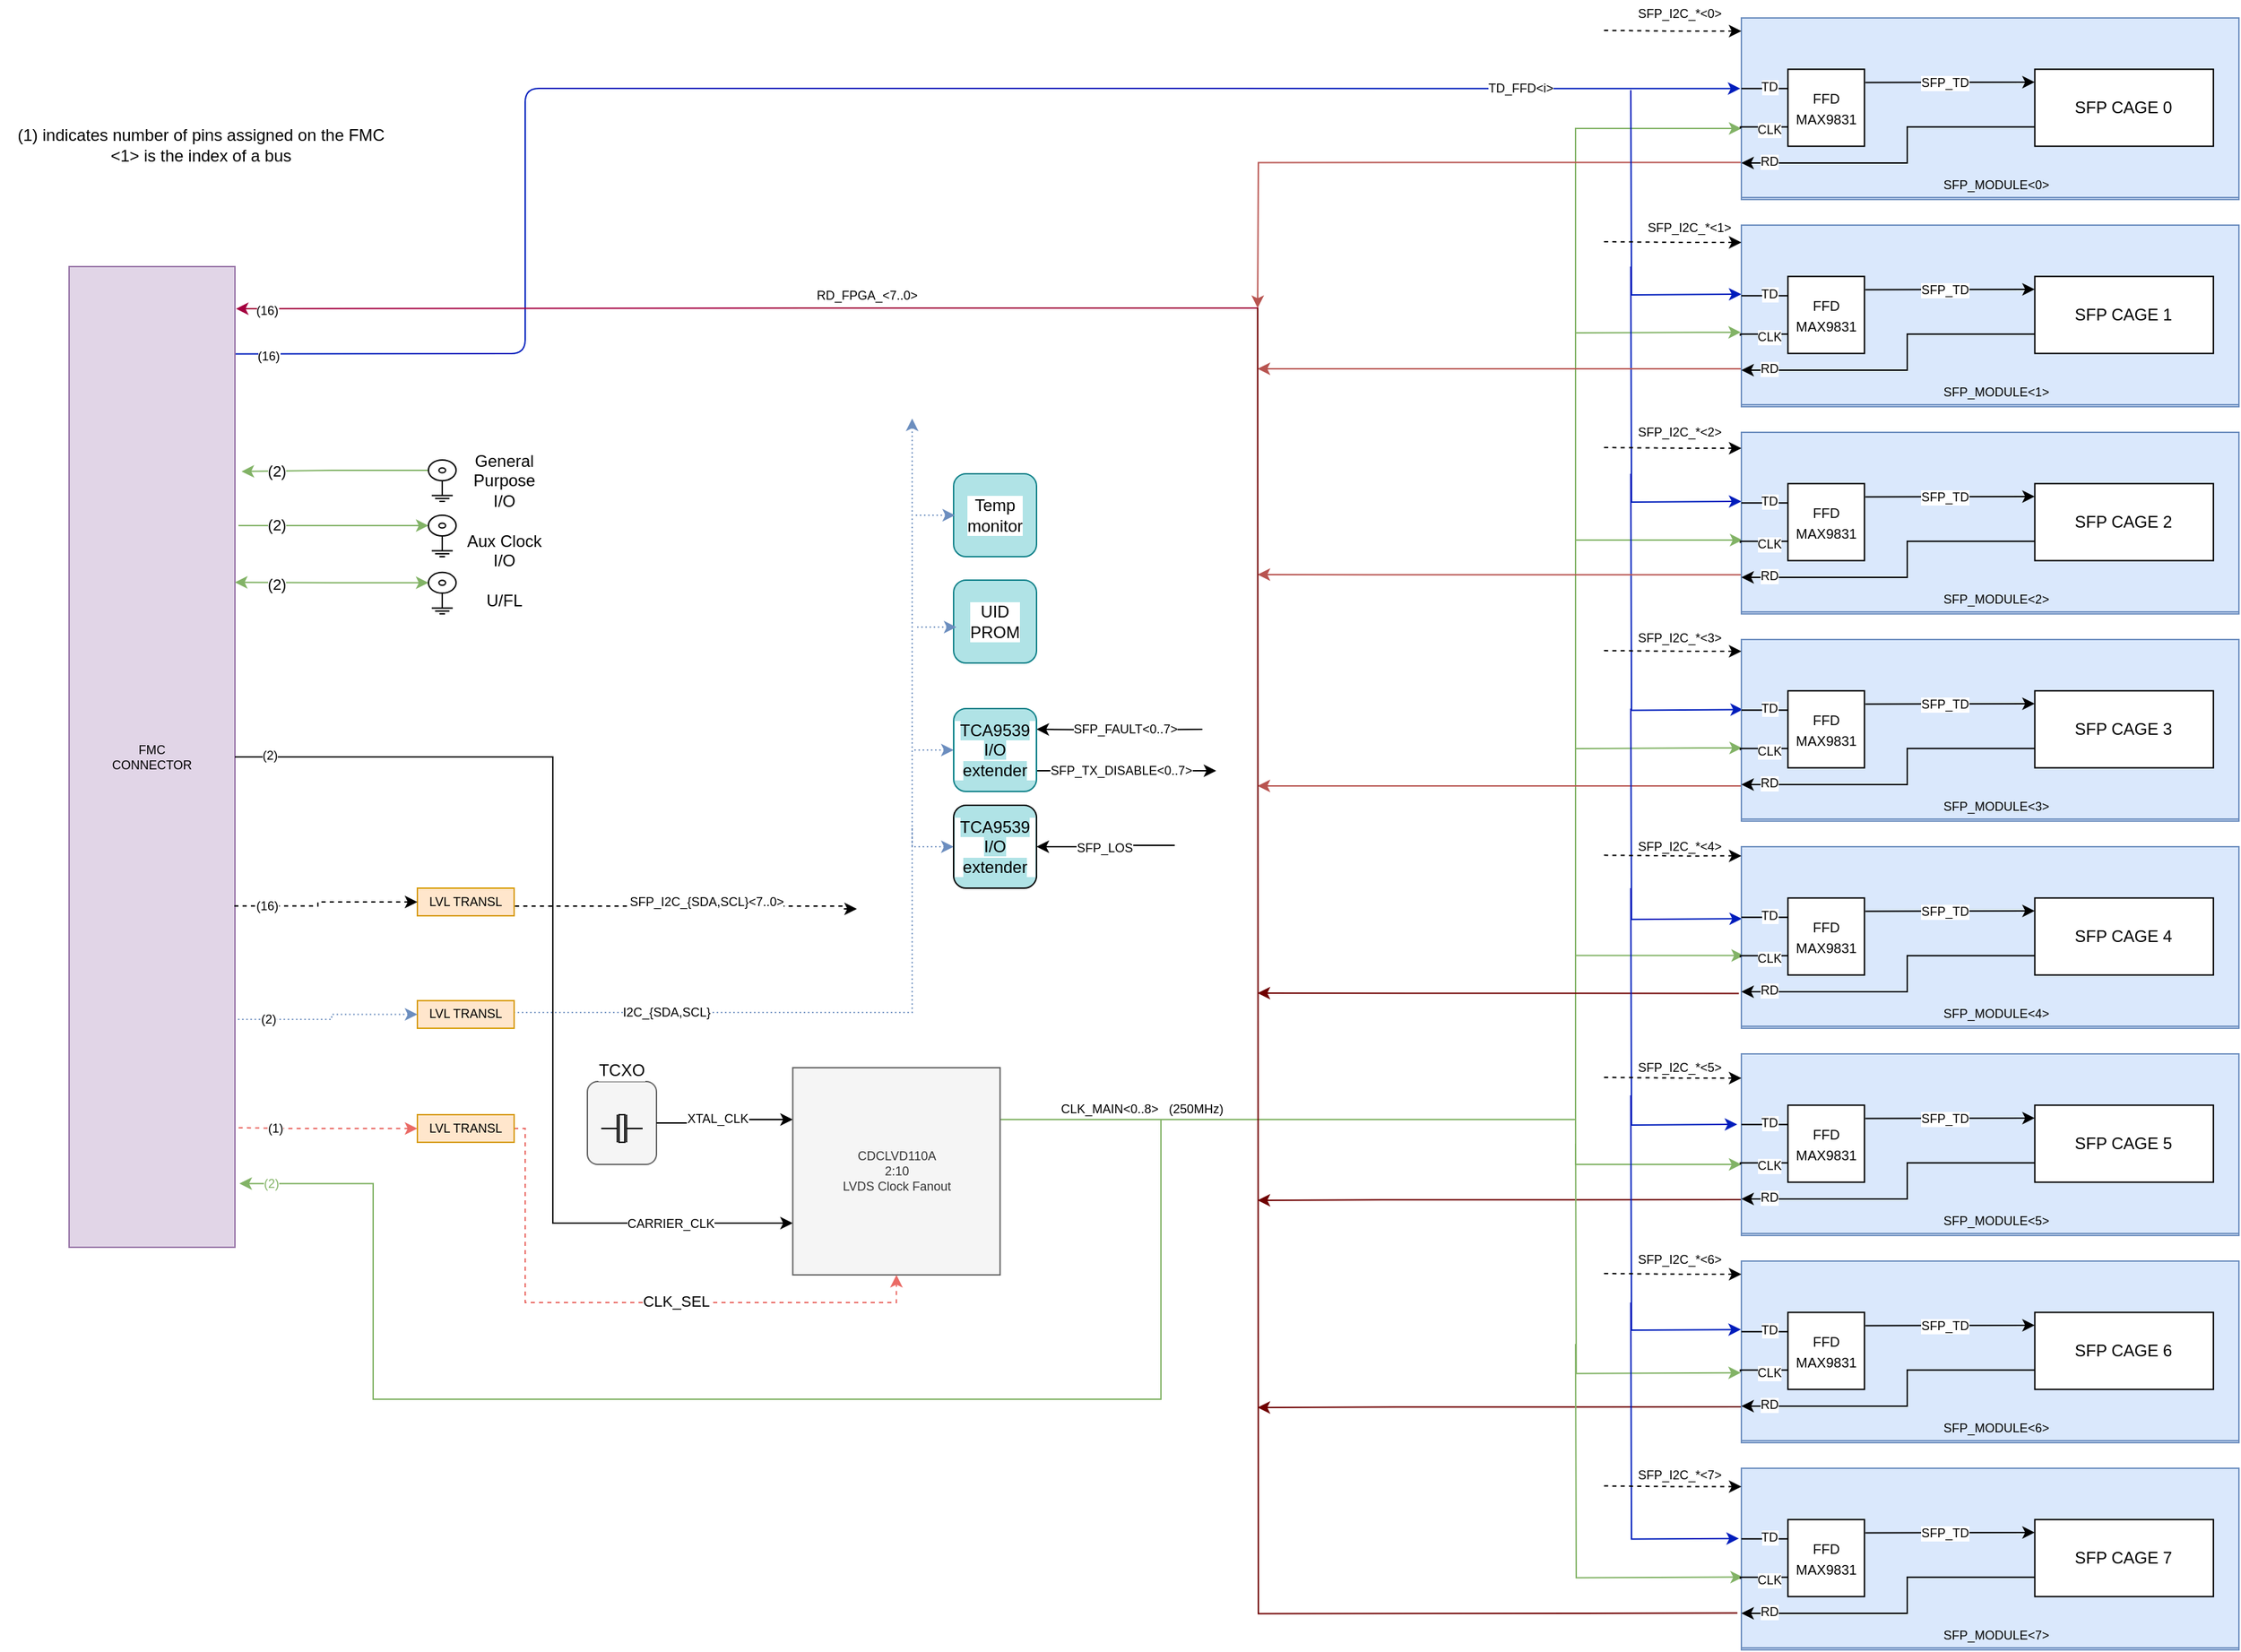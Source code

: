 <mxfile version="20.6.0" type="onedrive"><diagram id="VaAS3L5QbGWLlHxy4otU" name="Page-1"><mxGraphModel grid="1" page="1" gridSize="10" guides="1" tooltips="1" connect="1" arrows="1" fold="1" pageScale="1" pageWidth="1654" pageHeight="1169" math="0" shadow="0"><root><mxCell id="0"/><mxCell id="1" parent="0"/><mxCell id="WUOsOX0pKGDH-GwrwliA-5" value="" style="rounded=1;whiteSpace=wrap;html=1;labelBackgroundColor=#FFFFFF;fontColor=#333333;fillColor=#f5f5f5;strokeColor=#666666;" vertex="1" parent="1"><mxGeometry x="445" y="800" width="50" height="60" as="geometry"/></mxCell><mxCell id="G3ExN1xmZGSn6E9xHGdg-8" value="" style="endArrow=classic;html=1;fontSize=9;entryX=-0.002;entryY=0.393;entryDx=0;entryDy=0;entryPerimeter=0;exitX=0.997;exitY=0.089;exitDx=0;exitDy=0;exitPerimeter=0;fillColor=#0050ef;strokeColor=#001DBC;" edge="1" parent="1" source="G3ExN1xmZGSn6E9xHGdg-40" target="G3ExN1xmZGSn6E9xHGdg-13"><mxGeometry width="50" height="50" relative="1" as="geometry"><mxPoint x="510" y="81" as="sourcePoint"/><mxPoint x="1280" y="75" as="targetPoint"/><Array as="points"><mxPoint x="400" y="273"/><mxPoint x="400" y="81"/></Array></mxGeometry></mxCell><mxCell id="G3ExN1xmZGSn6E9xHGdg-9" value="TD_FFD&amp;lt;i&amp;gt;" style="text;html=1;align=center;verticalAlign=middle;resizable=0;points=[];labelBackgroundColor=#ffffff;fontSize=9;" vertex="1" connectable="0" parent="G3ExN1xmZGSn6E9xHGdg-8"><mxGeometry x="-0.25" relative="1" as="geometry"><mxPoint x="641.53" as="offset"/></mxGeometry></mxCell><mxCell id="G3ExN1xmZGSn6E9xHGdg-213" value="(16)" style="text;html=1;align=center;verticalAlign=middle;resizable=0;points=[];labelBackgroundColor=#ffffff;fontSize=9;" vertex="1" connectable="0" parent="G3ExN1xmZGSn6E9xHGdg-8"><mxGeometry x="-0.952" y="-2" relative="1" as="geometry"><mxPoint x="-7" as="offset"/></mxGeometry></mxCell><mxCell id="G3ExN1xmZGSn6E9xHGdg-22" style="edgeStyle=orthogonalEdgeStyle;rounded=0;orthogonalLoop=1;jettySize=auto;html=1;startArrow=none;startFill=0;endArrow=classic;endFill=1;fontSize=9;entryX=1.006;entryY=0.043;entryDx=0;entryDy=0;entryPerimeter=0;fillColor=#d80073;strokeColor=#A50040;" edge="1" parent="1" target="G3ExN1xmZGSn6E9xHGdg-40"><mxGeometry relative="1" as="geometry"><mxPoint x="830" y="165" as="targetPoint"/><mxPoint x="930" y="241" as="sourcePoint"/><Array as="points"><mxPoint x="930" y="240"/><mxPoint x="605" y="240"/></Array></mxGeometry></mxCell><mxCell id="G3ExN1xmZGSn6E9xHGdg-25" value="RD_FPGA_&amp;lt;7..0&amp;gt;" style="text;html=1;align=center;verticalAlign=middle;resizable=0;points=[];labelBackgroundColor=#ffffff;fontSize=9;" vertex="1" connectable="0" parent="G3ExN1xmZGSn6E9xHGdg-22"><mxGeometry x="0.424" y="-1" relative="1" as="geometry"><mxPoint x="243" y="-9" as="offset"/></mxGeometry></mxCell><mxCell id="G3ExN1xmZGSn6E9xHGdg-212" value="(16)" style="text;html=1;align=center;verticalAlign=middle;resizable=0;points=[];labelBackgroundColor=#ffffff;fontSize=9;" vertex="1" connectable="0" parent="G3ExN1xmZGSn6E9xHGdg-22"><mxGeometry x="0.931" y="1" relative="1" as="geometry"><mxPoint x="-4" as="offset"/></mxGeometry></mxCell><mxCell id="NjOALZvNy5y06fQEpzq--2" style="edgeStyle=orthogonalEdgeStyle;rounded=0;orthogonalLoop=1;jettySize=auto;html=1;fontSize=9;dashed=1;startArrow=classic;startFill=1;endArrow=none;endFill=0;strokeColor=#6C8EBF;dashPattern=1 2;entryX=1;entryY=0.5;entryDx=0;entryDy=0;" edge="1" parent="1" target="NjOALZvNy5y06fQEpzq--18"><mxGeometry relative="1" as="geometry"><mxPoint x="680" y="750" as="targetPoint"/><Array as="points"><mxPoint x="680" y="750"/><mxPoint x="392" y="750"/></Array><mxPoint x="680" y="320" as="sourcePoint"/></mxGeometry></mxCell><mxCell id="G3ExN1xmZGSn6E9xHGdg-40" value="FMC&lt;br&gt;CONNECTOR" style="rounded=0;whiteSpace=wrap;html=1;fillColor=#e1d5e7;fontSize=9;strokeColor=#9673a6;" vertex="1" parent="1"><mxGeometry x="70" y="210" width="120" height="710" as="geometry"/></mxCell><mxCell id="G3ExN1xmZGSn6E9xHGdg-50" style="edgeStyle=orthogonalEdgeStyle;rounded=0;orthogonalLoop=1;jettySize=auto;html=1;exitX=1;exitY=0.25;exitDx=0;exitDy=0;startArrow=none;startFill=0;endArrow=classic;endFill=1;fontSize=9;strokeColor=#82B366;" edge="1" parent="1" source="G3ExN1xmZGSn6E9xHGdg-41" target="G3ExN1xmZGSn6E9xHGdg-13"><mxGeometry relative="1" as="geometry"><mxPoint x="1260" y="110" as="targetPoint"/><Array as="points"><mxPoint x="1160" y="828"/><mxPoint x="1160" y="110"/></Array></mxGeometry></mxCell><mxCell id="G3ExN1xmZGSn6E9xHGdg-51" value="CLK_MAIN&amp;lt;0..8&amp;gt;&amp;nbsp;&amp;nbsp; (250MHz)" style="text;html=1;align=center;verticalAlign=middle;resizable=0;points=[];labelBackgroundColor=#ffffff;fontSize=9;" vertex="1" connectable="0" parent="G3ExN1xmZGSn6E9xHGdg-50"><mxGeometry x="-0.295" y="-2" relative="1" as="geometry"><mxPoint x="-316" y="18" as="offset"/></mxGeometry></mxCell><mxCell id="G3ExN1xmZGSn6E9xHGdg-52" style="edgeStyle=orthogonalEdgeStyle;rounded=0;orthogonalLoop=1;jettySize=auto;html=1;exitX=0;exitY=0.25;exitDx=0;exitDy=0;startArrow=classic;startFill=1;endArrow=none;endFill=0;fontSize=9;entryX=1;entryY=0.5;entryDx=0;entryDy=0;" edge="1" parent="1" source="G3ExN1xmZGSn6E9xHGdg-41" target="WUOsOX0pKGDH-GwrwliA-5"><mxGeometry relative="1" as="geometry"><mxPoint x="505.5" y="830" as="targetPoint"/></mxGeometry></mxCell><mxCell id="G3ExN1xmZGSn6E9xHGdg-53" value="XTAL_CLK" style="text;html=1;align=center;verticalAlign=middle;resizable=0;points=[];labelBackgroundColor=#ffffff;fontSize=9;" vertex="1" connectable="0" parent="G3ExN1xmZGSn6E9xHGdg-52"><mxGeometry x="0.137" y="-3" relative="1" as="geometry"><mxPoint as="offset"/></mxGeometry></mxCell><mxCell id="G3ExN1xmZGSn6E9xHGdg-55" style="edgeStyle=orthogonalEdgeStyle;rounded=0;orthogonalLoop=1;jettySize=auto;html=1;entryX=1;entryY=0.5;entryDx=0;entryDy=0;startArrow=classic;startFill=1;endArrow=none;endFill=0;fontSize=9;exitX=0;exitY=0.75;exitDx=0;exitDy=0;" edge="1" parent="1" source="G3ExN1xmZGSn6E9xHGdg-41" target="G3ExN1xmZGSn6E9xHGdg-40"><mxGeometry relative="1" as="geometry"><mxPoint x="560" y="865" as="sourcePoint"/><Array as="points"><mxPoint x="420" y="902"/><mxPoint x="420" y="565"/></Array></mxGeometry></mxCell><mxCell id="G3ExN1xmZGSn6E9xHGdg-56" value="CARRIER_CLK" style="text;html=1;align=center;verticalAlign=middle;resizable=0;points=[];labelBackgroundColor=#ffffff;fontSize=9;" vertex="1" connectable="0" parent="G3ExN1xmZGSn6E9xHGdg-55"><mxGeometry x="-0.719" y="2" relative="1" as="geometry"><mxPoint x="15.36" y="-2" as="offset"/></mxGeometry></mxCell><mxCell id="G3ExN1xmZGSn6E9xHGdg-216" value="(2)" style="text;html=1;align=center;verticalAlign=middle;resizable=0;points=[];labelBackgroundColor=#ffffff;fontSize=9;" vertex="1" connectable="0" parent="G3ExN1xmZGSn6E9xHGdg-55"><mxGeometry x="0.922" y="-1" relative="1" as="geometry"><mxPoint x="-4" as="offset"/></mxGeometry></mxCell><mxCell id="G3ExN1xmZGSn6E9xHGdg-329" style="edgeStyle=orthogonalEdgeStyle;rounded=0;orthogonalLoop=1;jettySize=auto;html=1;startArrow=none;startFill=0;endArrow=classic;endFill=1;fontSize=9;entryX=1.027;entryY=0.935;entryDx=0;entryDy=0;entryPerimeter=0;fillColor=#d5e8d4;strokeColor=#82B366;exitX=1;exitY=0.25;exitDx=0;exitDy=0;" edge="1" parent="1" source="G3ExN1xmZGSn6E9xHGdg-41" target="G3ExN1xmZGSn6E9xHGdg-40"><mxGeometry relative="1" as="geometry"><mxPoint x="770" y="1040.8" as="targetPoint"/><Array as="points"><mxPoint x="860" y="828"/><mxPoint x="860" y="1030"/><mxPoint x="290" y="1030"/><mxPoint x="290" y="874"/></Array><mxPoint x="860" y="830" as="sourcePoint"/></mxGeometry></mxCell><mxCell id="PSSSqflKjVtvHZ0-TrTZ-29" value="(2)" style="text;html=1;align=center;verticalAlign=middle;resizable=0;points=[];labelBackgroundColor=#ffffff;fontSize=9;fontColor=#82B366;" vertex="1" connectable="0" parent="G3ExN1xmZGSn6E9xHGdg-329"><mxGeometry x="0.925" relative="1" as="geometry"><mxPoint x="-20" as="offset"/></mxGeometry></mxCell><mxCell id="G3ExN1xmZGSn6E9xHGdg-41" value="&lt;div&gt;CDCLVD110A&lt;/div&gt;&lt;div&gt;2:10&lt;/div&gt;&lt;div&gt;LVDS Clock Fanout&lt;br&gt;&lt;/div&gt;" style="whiteSpace=wrap;html=1;aspect=fixed;fillColor=#f5f5f5;fontSize=9;strokeColor=#666666;fontColor=#333333;" vertex="1" parent="1"><mxGeometry x="593.64" y="790" width="150" height="150" as="geometry"/></mxCell><mxCell id="G3ExN1xmZGSn6E9xHGdg-58" style="edgeStyle=orthogonalEdgeStyle;rounded=0;orthogonalLoop=1;jettySize=auto;html=1;exitX=-0.001;exitY=0.805;exitDx=0;exitDy=0;startArrow=none;startFill=0;endArrow=classic;endFill=1;fontSize=9;exitPerimeter=0;fillColor=#f8cecc;strokeColor=#b85450;" edge="1" parent="1" source="G3ExN1xmZGSn6E9xHGdg-13"><mxGeometry relative="1" as="geometry"><mxPoint x="930" y="240" as="targetPoint"/></mxGeometry></mxCell><mxCell id="G3ExN1xmZGSn6E9xHGdg-124" style="edgeStyle=orthogonalEdgeStyle;rounded=0;orthogonalLoop=1;jettySize=auto;html=1;exitX=-0.001;exitY=0.597;exitDx=0;exitDy=0;startArrow=classic;startFill=1;endArrow=none;endFill=0;fontSize=9;exitPerimeter=0;strokeColor=#82B366;" edge="1" parent="1"><mxGeometry relative="1" as="geometry"><mxPoint x="1160" y="258" as="targetPoint"/><mxPoint x="1279.64" y="257.61" as="sourcePoint"/><Array as="points"><mxPoint x="1250" y="258"/><mxPoint x="1220" y="258"/></Array></mxGeometry></mxCell><mxCell id="G3ExN1xmZGSn6E9xHGdg-125" style="edgeStyle=orthogonalEdgeStyle;rounded=0;orthogonalLoop=1;jettySize=auto;html=1;exitX=0.002;exitY=0.6;exitDx=0;exitDy=0;startArrow=classic;startFill=1;endArrow=none;endFill=0;fontSize=9;exitPerimeter=0;strokeColor=#82B366;" edge="1" parent="1"><mxGeometry relative="1" as="geometry"><mxPoint x="1160" y="408" as="targetPoint"/><mxPoint x="1280.72" y="408.0" as="sourcePoint"/><Array as="points"><mxPoint x="1220" y="408"/></Array></mxGeometry></mxCell><mxCell id="G3ExN1xmZGSn6E9xHGdg-126" style="edgeStyle=orthogonalEdgeStyle;rounded=0;orthogonalLoop=1;jettySize=auto;html=1;exitX=0.001;exitY=0.604;exitDx=0;exitDy=0;startArrow=classic;startFill=1;endArrow=none;endFill=0;fontSize=9;exitPerimeter=0;strokeColor=#82B366;" edge="1" parent="1"><mxGeometry relative="1" as="geometry"><mxPoint x="1160" y="559" as="targetPoint"/><mxPoint x="1280.36" y="558.52" as="sourcePoint"/><Array as="points"><mxPoint x="1250" y="559"/><mxPoint x="1220" y="559"/></Array></mxGeometry></mxCell><mxCell id="G3ExN1xmZGSn6E9xHGdg-127" style="edgeStyle=orthogonalEdgeStyle;rounded=0;orthogonalLoop=1;jettySize=auto;html=1;startArrow=classic;startFill=1;endArrow=none;endFill=0;fontSize=9;fillColor=#0050ef;strokeColor=#001DBC;" edge="1" parent="1"><mxGeometry relative="1" as="geometry"><mxPoint x="1200" y="82.286" as="targetPoint"/><mxPoint x="1280" y="230" as="sourcePoint"/></mxGeometry></mxCell><mxCell id="G3ExN1xmZGSn6E9xHGdg-128" style="edgeStyle=orthogonalEdgeStyle;rounded=0;orthogonalLoop=1;jettySize=auto;html=1;startArrow=classic;startFill=1;endArrow=none;endFill=0;fontSize=9;fillColor=#0050ef;strokeColor=#001DBC;" edge="1" parent="1"><mxGeometry relative="1" as="geometry"><mxPoint x="1200" y="210" as="targetPoint"/><mxPoint x="1280" y="380" as="sourcePoint"/></mxGeometry></mxCell><mxCell id="G3ExN1xmZGSn6E9xHGdg-129" style="edgeStyle=orthogonalEdgeStyle;rounded=0;orthogonalLoop=1;jettySize=auto;html=1;exitX=0.003;exitY=0.39;exitDx=0;exitDy=0;startArrow=classic;startFill=1;endArrow=none;endFill=0;fontSize=9;exitPerimeter=0;fillColor=#0050ef;strokeColor=#001DBC;" edge="1" parent="1"><mxGeometry relative="1" as="geometry"><mxPoint x="1200" y="360" as="targetPoint"/><mxPoint x="1281.08" y="530.7" as="sourcePoint"/></mxGeometry></mxCell><mxCell id="G3ExN1xmZGSn6E9xHGdg-139" style="edgeStyle=orthogonalEdgeStyle;rounded=0;orthogonalLoop=1;jettySize=auto;html=1;startArrow=none;startFill=0;endArrow=classic;endFill=1;fontSize=9;fillColor=#f8cecc;strokeColor=#b85450;" edge="1" parent="1" source="G3ExN1xmZGSn6E9xHGdg-227"><mxGeometry relative="1" as="geometry"><mxPoint x="1277.84" y="284.13" as="sourcePoint"/><mxPoint x="930" y="284" as="targetPoint"/><Array as="points"><mxPoint x="1092" y="284"/></Array></mxGeometry></mxCell><mxCell id="G3ExN1xmZGSn6E9xHGdg-140" style="edgeStyle=orthogonalEdgeStyle;rounded=0;orthogonalLoop=1;jettySize=auto;html=1;exitX=0;exitY=0.793;exitDx=0;exitDy=0;startArrow=none;startFill=0;endArrow=classic;endFill=1;fontSize=9;exitPerimeter=0;fillColor=#f8cecc;strokeColor=#b85450;" edge="1" parent="1"><mxGeometry relative="1" as="geometry"><mxPoint x="1280" y="433.09" as="sourcePoint"/><mxPoint x="930" y="433" as="targetPoint"/><Array as="points"><mxPoint x="1010" y="433"/><mxPoint x="1010" y="433"/></Array></mxGeometry></mxCell><mxCell id="G3ExN1xmZGSn6E9xHGdg-142" style="edgeStyle=orthogonalEdgeStyle;rounded=0;orthogonalLoop=1;jettySize=auto;html=1;exitX=-0.001;exitY=0.815;exitDx=0;exitDy=0;startArrow=none;startFill=0;endArrow=classic;endFill=1;fontSize=9;exitPerimeter=0;fillColor=#f8cecc;strokeColor=#b85450;" edge="1" parent="1"><mxGeometry relative="1" as="geometry"><mxPoint x="1279.64" y="585.95" as="sourcePoint"/><mxPoint x="930" y="586" as="targetPoint"/></mxGeometry></mxCell><mxCell id="G3ExN1xmZGSn6E9xHGdg-198" style="edgeStyle=orthogonalEdgeStyle;rounded=0;orthogonalLoop=1;jettySize=auto;html=1;exitX=-0.005;exitY=0.817;exitDx=0;exitDy=0;startArrow=none;startFill=0;endArrow=classic;endFill=1;fontSize=9;exitPerimeter=0;fillColor=#a20025;strokeColor=#6F0000;" edge="1" parent="1"><mxGeometry relative="1" as="geometry"><mxPoint x="930" y="736" as="targetPoint"/><mxPoint x="1278.2" y="736.21" as="sourcePoint"/><Array as="points"><mxPoint x="930" y="736"/></Array></mxGeometry></mxCell><mxCell id="G3ExN1xmZGSn6E9xHGdg-199" style="edgeStyle=orthogonalEdgeStyle;rounded=0;orthogonalLoop=1;jettySize=auto;html=1;exitX=0.001;exitY=0.812;exitDx=0;exitDy=0;startArrow=none;startFill=0;endArrow=classic;endFill=1;fontSize=9;fillColor=#a20025;strokeColor=#6F0000;exitPerimeter=0;" edge="1" parent="1"><mxGeometry relative="1" as="geometry"><mxPoint x="930" y="886" as="targetPoint"/><mxPoint x="1280.36" y="885.56" as="sourcePoint"/><Array as="points"><mxPoint x="1020" y="886"/><mxPoint x="1020" y="886"/></Array></mxGeometry></mxCell><mxCell id="G3ExN1xmZGSn6E9xHGdg-200" style="edgeStyle=orthogonalEdgeStyle;rounded=0;orthogonalLoop=1;jettySize=auto;html=1;exitX=0.005;exitY=0.812;exitDx=0;exitDy=0;startArrow=none;startFill=0;endArrow=classic;endFill=1;fontSize=9;fillColor=#a20025;strokeColor=#6F0000;exitPerimeter=0;" edge="1" parent="1"><mxGeometry relative="1" as="geometry"><mxPoint x="930" y="1036" as="targetPoint"/><mxPoint x="1281.8" y="1035.56" as="sourcePoint"/><Array as="points"><mxPoint x="1030" y="1036"/><mxPoint x="1030" y="1036"/></Array></mxGeometry></mxCell><mxCell id="G3ExN1xmZGSn6E9xHGdg-201" style="edgeStyle=orthogonalEdgeStyle;rounded=0;orthogonalLoop=1;jettySize=auto;html=1;exitX=-0.008;exitY=0.806;exitDx=0;exitDy=0;startArrow=none;startFill=0;endArrow=none;endFill=0;fontSize=9;fillColor=#a20025;strokeColor=#6F0000;exitPerimeter=0;" edge="1" parent="1"><mxGeometry relative="1" as="geometry"><mxPoint x="930" y="240" as="targetPoint"/><mxPoint x="1277.12" y="1184.78" as="sourcePoint"/></mxGeometry></mxCell><mxCell id="G3ExN1xmZGSn6E9xHGdg-202" style="edgeStyle=orthogonalEdgeStyle;rounded=0;orthogonalLoop=1;jettySize=auto;html=1;exitX=0.005;exitY=0.606;exitDx=0;exitDy=0;startArrow=classic;startFill=1;endArrow=none;endFill=0;fontSize=9;exitPerimeter=0;strokeColor=#82B366;" edge="1" parent="1"><mxGeometry relative="1" as="geometry"><mxPoint x="1160" y="694.833" as="targetPoint"/><mxPoint x="1281.8" y="708.78" as="sourcePoint"/><Array as="points"><mxPoint x="1160" y="709"/></Array></mxGeometry></mxCell><mxCell id="G3ExN1xmZGSn6E9xHGdg-205" style="edgeStyle=orthogonalEdgeStyle;rounded=0;orthogonalLoop=1;jettySize=auto;html=1;startArrow=classic;startFill=1;endArrow=none;endFill=0;fontSize=9;strokeColor=#82B366;" edge="1" parent="1"><mxGeometry relative="1" as="geometry"><mxPoint x="1160" y="845" as="targetPoint"/><mxPoint x="1280" y="860" as="sourcePoint"/><Array as="points"><mxPoint x="1160" y="860"/></Array></mxGeometry></mxCell><mxCell id="G3ExN1xmZGSn6E9xHGdg-206" style="edgeStyle=orthogonalEdgeStyle;rounded=0;orthogonalLoop=1;jettySize=auto;html=1;exitX=-0.001;exitY=0.622;exitDx=0;exitDy=0;startArrow=classic;startFill=1;endArrow=none;endFill=0;fontSize=9;exitPerimeter=0;strokeColor=#82B366;" edge="1" parent="1"><mxGeometry relative="1" as="geometry"><mxPoint x="1160" y="820" as="targetPoint"/><mxPoint x="1279.64" y="1010.86" as="sourcePoint"/></mxGeometry></mxCell><mxCell id="G3ExN1xmZGSn6E9xHGdg-207" style="edgeStyle=orthogonalEdgeStyle;rounded=0;orthogonalLoop=1;jettySize=auto;html=1;exitX=0.003;exitY=0.606;exitDx=0;exitDy=0;startArrow=classic;startFill=1;endArrow=none;endFill=0;fontSize=9;exitPerimeter=0;strokeColor=#82B366;" edge="1" parent="1"><mxGeometry relative="1" as="geometry"><mxPoint x="1160" y="990" as="targetPoint"/><mxPoint x="1281.08" y="1158.78" as="sourcePoint"/></mxGeometry></mxCell><mxCell id="G3ExN1xmZGSn6E9xHGdg-208" style="edgeStyle=orthogonalEdgeStyle;rounded=0;orthogonalLoop=1;jettySize=auto;html=1;exitX=0.001;exitY=0.401;exitDx=0;exitDy=0;startArrow=classic;startFill=1;endArrow=none;endFill=0;fontSize=9;exitPerimeter=0;fillColor=#0050ef;strokeColor=#001DBC;" edge="1" parent="1"><mxGeometry relative="1" as="geometry"><mxPoint x="1200" y="530" as="targetPoint"/><mxPoint x="1280.36" y="682.13" as="sourcePoint"/></mxGeometry></mxCell><mxCell id="G3ExN1xmZGSn6E9xHGdg-209" style="edgeStyle=orthogonalEdgeStyle;rounded=0;orthogonalLoop=1;jettySize=auto;html=1;startArrow=classic;startFill=1;endArrow=none;endFill=0;fontSize=9;fillColor=#0050ef;strokeColor=#001DBC;" edge="1" parent="1"><mxGeometry relative="1" as="geometry"><mxPoint x="1200" y="660" as="targetPoint"/><mxPoint x="1277" y="831" as="sourcePoint"/></mxGeometry></mxCell><mxCell id="G3ExN1xmZGSn6E9xHGdg-210" style="edgeStyle=orthogonalEdgeStyle;rounded=0;orthogonalLoop=1;jettySize=auto;html=1;exitX=-0.001;exitY=0.381;exitDx=0;exitDy=0;startArrow=classic;startFill=1;endArrow=none;endFill=0;fontSize=9;exitPerimeter=0;fillColor=#0050ef;strokeColor=#001DBC;" edge="1" parent="1"><mxGeometry relative="1" as="geometry"><mxPoint x="1200" y="810" as="targetPoint"/><mxPoint x="1279.64" y="979.53" as="sourcePoint"/></mxGeometry></mxCell><mxCell id="G3ExN1xmZGSn6E9xHGdg-211" style="edgeStyle=orthogonalEdgeStyle;rounded=0;orthogonalLoop=1;jettySize=auto;html=1;exitX=-0.005;exitY=0.391;exitDx=0;exitDy=0;startArrow=classic;startFill=1;endArrow=none;endFill=0;fontSize=9;exitPerimeter=0;fillColor=#0050ef;strokeColor=#001DBC;" edge="1" parent="1"><mxGeometry relative="1" as="geometry"><mxPoint x="1200" y="960" as="targetPoint"/><mxPoint x="1278.2" y="1130.83" as="sourcePoint"/></mxGeometry></mxCell><mxCell id="G3ExN1xmZGSn6E9xHGdg-220" style="edgeStyle=orthogonalEdgeStyle;rounded=0;orthogonalLoop=1;jettySize=auto;html=1;entryX=1;entryY=0.75;entryDx=0;entryDy=0;startArrow=classic;startFill=1;endArrow=none;endFill=0;fontSize=9;dashed=1;" edge="1" parent="1" target="NjOALZvNy5y06fQEpzq--10"><mxGeometry relative="1" as="geometry"><mxPoint x="640" y="675" as="sourcePoint"/><mxPoint x="220.04" y="660" as="targetPoint"/><Array as="points"><mxPoint x="630" y="675"/><mxPoint x="630" y="673"/><mxPoint x="340" y="673"/><mxPoint x="340" y="675"/></Array></mxGeometry></mxCell><mxCell id="G3ExN1xmZGSn6E9xHGdg-221" value="SFP_I2C_{SDA,SCL}&amp;lt;7..0&amp;gt;" style="text;html=1;align=center;verticalAlign=middle;resizable=0;points=[];labelBackgroundColor=#ffffff;fontSize=9;" vertex="1" connectable="0" parent="G3ExN1xmZGSn6E9xHGdg-220"><mxGeometry x="0.772" y="-2" relative="1" as="geometry"><mxPoint x="179.28" y="-7" as="offset"/></mxGeometry></mxCell><mxCell id="G3ExN1xmZGSn6E9xHGdg-222" value="(8)" style="text;html=1;align=center;verticalAlign=middle;resizable=0;points=[];labelBackgroundColor=#ffffff;fontSize=9;" vertex="1" connectable="0" parent="G3ExN1xmZGSn6E9xHGdg-220"><mxGeometry x="0.938" relative="1" as="geometry"><mxPoint as="offset"/></mxGeometry></mxCell><mxCell id="G3ExN1xmZGSn6E9xHGdg-223" value="" style="group" vertex="1" connectable="0" parent="1"><mxGeometry x="1280" y="30" width="360" height="131.429" as="geometry"/></mxCell><mxCell id="G3ExN1xmZGSn6E9xHGdg-87" value="" style="group" vertex="1" connectable="0" parent="G3ExN1xmZGSn6E9xHGdg-223"><mxGeometry width="360" height="131.429" as="geometry"/></mxCell><mxCell id="G3ExN1xmZGSn6E9xHGdg-15" value="" style="group;fillColor=#DAE8FC;strokeColor=#6c8ebf;" vertex="1" connectable="0" parent="G3ExN1xmZGSn6E9xHGdg-87"><mxGeometry width="360" height="131.429" as="geometry"/></mxCell><mxCell id="G3ExN1xmZGSn6E9xHGdg-13" value="" style="rounded=0;whiteSpace=wrap;html=1;fontSize=9;fillColor=#dae8fc;strokeColor=#6c8ebf;" vertex="1" parent="G3ExN1xmZGSn6E9xHGdg-15"><mxGeometry width="360" height="130" as="geometry"/></mxCell><mxCell id="G3ExN1xmZGSn6E9xHGdg-1" value="SFP CAGE 0" style="rounded=0;whiteSpace=wrap;html=1;" vertex="1" parent="G3ExN1xmZGSn6E9xHGdg-15"><mxGeometry x="212.308" y="37.143" width="129.231" height="55.714" as="geometry"/></mxCell><mxCell id="G3ExN1xmZGSn6E9xHGdg-30" style="edgeStyle=orthogonalEdgeStyle;rounded=0;orthogonalLoop=1;jettySize=auto;html=1;exitX=0;exitY=0.25;exitDx=0;exitDy=0;entryX=0;entryY=0.393;entryDx=0;entryDy=0;entryPerimeter=0;startArrow=none;startFill=0;endArrow=none;endFill=0;fontSize=9;" edge="1" parent="G3ExN1xmZGSn6E9xHGdg-15" source="G3ExN1xmZGSn6E9xHGdg-3" target="G3ExN1xmZGSn6E9xHGdg-13"><mxGeometry relative="1" as="geometry"/></mxCell><mxCell id="G3ExN1xmZGSn6E9xHGdg-204" value="TD" style="text;html=1;align=center;verticalAlign=middle;resizable=0;points=[];labelBackgroundColor=#ffffff;fontSize=9;" vertex="1" connectable="0" parent="G3ExN1xmZGSn6E9xHGdg-30"><mxGeometry x="-0.192" y="-1" relative="1" as="geometry"><mxPoint as="offset"/></mxGeometry></mxCell><mxCell id="G3ExN1xmZGSn6E9xHGdg-31" style="edgeStyle=orthogonalEdgeStyle;rounded=0;orthogonalLoop=1;jettySize=auto;html=1;exitX=0;exitY=0.75;exitDx=0;exitDy=0;entryX=-0.002;entryY=0.616;entryDx=0;entryDy=0;entryPerimeter=0;startArrow=none;startFill=0;endArrow=none;endFill=0;fontSize=9;" edge="1" parent="G3ExN1xmZGSn6E9xHGdg-15" source="G3ExN1xmZGSn6E9xHGdg-3" target="G3ExN1xmZGSn6E9xHGdg-13"><mxGeometry relative="1" as="geometry"/></mxCell><mxCell id="G3ExN1xmZGSn6E9xHGdg-203" value="CLK" style="text;html=1;align=center;verticalAlign=middle;resizable=0;points=[];labelBackgroundColor=#ffffff;fontSize=9;" vertex="1" connectable="0" parent="G3ExN1xmZGSn6E9xHGdg-31"><mxGeometry x="1" y="11" relative="1" as="geometry"><mxPoint x="9.72" y="1" as="offset"/></mxGeometry></mxCell><mxCell id="G3ExN1xmZGSn6E9xHGdg-3" value="&lt;font style=&quot;font-size: 10px&quot;&gt;FFD&lt;br&gt;MAX9831&lt;/font&gt;" style="rounded=0;whiteSpace=wrap;html=1;" vertex="1" parent="G3ExN1xmZGSn6E9xHGdg-15"><mxGeometry x="33.692" y="37.143" width="55.385" height="55.714" as="geometry"/></mxCell><mxCell id="G3ExN1xmZGSn6E9xHGdg-6" value="" style="endArrow=classic;html=1;entryX=0;entryY=0.167;entryDx=0;entryDy=0;entryPerimeter=0;exitX=1.011;exitY=0.172;exitDx=0;exitDy=0;exitPerimeter=0;" edge="1" parent="G3ExN1xmZGSn6E9xHGdg-15" source="G3ExN1xmZGSn6E9xHGdg-3" target="G3ExN1xmZGSn6E9xHGdg-1"><mxGeometry width="50" height="50" relative="1" as="geometry"><mxPoint x="92.308" y="46.429" as="sourcePoint"/><mxPoint x="120" y="111.429" as="targetPoint"/></mxGeometry></mxCell><mxCell id="G3ExN1xmZGSn6E9xHGdg-7" value="SFP_TD" style="text;html=1;align=center;verticalAlign=middle;resizable=0;points=[];labelBackgroundColor=#ffffff;fontSize=9;" vertex="1" connectable="0" parent="G3ExN1xmZGSn6E9xHGdg-6"><mxGeometry x="-0.297" relative="1" as="geometry"><mxPoint x="14.42" as="offset"/></mxGeometry></mxCell><mxCell id="G3ExN1xmZGSn6E9xHGdg-14" value="SFP_MODULE&amp;lt;0&amp;gt;" style="text;html=1;align=center;verticalAlign=middle;resizable=0;points=[];autosize=1;fontSize=9;" vertex="1" parent="G3ExN1xmZGSn6E9xHGdg-15"><mxGeometry x="138.846" y="111.429" width="90" height="20" as="geometry"/></mxCell><mxCell id="G3ExN1xmZGSn6E9xHGdg-12" style="edgeStyle=orthogonalEdgeStyle;rounded=0;orthogonalLoop=1;jettySize=auto;html=1;exitX=0;exitY=0.75;exitDx=0;exitDy=0;startArrow=none;startFill=0;endArrow=classic;endFill=1;fontSize=9;" edge="1" parent="G3ExN1xmZGSn6E9xHGdg-87" source="G3ExN1xmZGSn6E9xHGdg-1"><mxGeometry relative="1" as="geometry"><mxPoint y="105" as="targetPoint"/><Array as="points"><mxPoint x="120" y="79"/><mxPoint x="120" y="105"/></Array></mxGeometry></mxCell><mxCell id="G3ExN1xmZGSn6E9xHGdg-17" value="RD" style="text;html=1;align=center;verticalAlign=middle;resizable=0;points=[];labelBackgroundColor=#ffffff;fontSize=9;" vertex="1" connectable="0" parent="G3ExN1xmZGSn6E9xHGdg-12"><mxGeometry x="0.997" y="39" relative="1" as="geometry"><mxPoint x="19.59" y="-40" as="offset"/></mxGeometry></mxCell><mxCell id="G3ExN1xmZGSn6E9xHGdg-224" value="" style="group" vertex="1" connectable="0" parent="1"><mxGeometry x="1280" y="180" width="360" height="131.429" as="geometry"/></mxCell><mxCell id="G3ExN1xmZGSn6E9xHGdg-225" value="" style="group" vertex="1" connectable="0" parent="G3ExN1xmZGSn6E9xHGdg-224"><mxGeometry width="360" height="131.429" as="geometry"/></mxCell><mxCell id="G3ExN1xmZGSn6E9xHGdg-226" value="" style="group;fillColor=#DAE8FC;strokeColor=#6c8ebf;" vertex="1" connectable="0" parent="G3ExN1xmZGSn6E9xHGdg-225"><mxGeometry width="360" height="131.429" as="geometry"/></mxCell><mxCell id="G3ExN1xmZGSn6E9xHGdg-227" value="" style="rounded=0;whiteSpace=wrap;html=1;fontSize=9;fillColor=#dae8fc;strokeColor=#6c8ebf;" vertex="1" parent="G3ExN1xmZGSn6E9xHGdg-226"><mxGeometry width="360" height="130" as="geometry"/></mxCell><mxCell id="G3ExN1xmZGSn6E9xHGdg-228" value="SFP CAGE 1" style="rounded=0;whiteSpace=wrap;html=1;" vertex="1" parent="G3ExN1xmZGSn6E9xHGdg-226"><mxGeometry x="212.308" y="37.143" width="129.231" height="55.714" as="geometry"/></mxCell><mxCell id="G3ExN1xmZGSn6E9xHGdg-229" style="edgeStyle=orthogonalEdgeStyle;rounded=0;orthogonalLoop=1;jettySize=auto;html=1;exitX=0;exitY=0.25;exitDx=0;exitDy=0;entryX=0;entryY=0.393;entryDx=0;entryDy=0;entryPerimeter=0;startArrow=none;startFill=0;endArrow=none;endFill=0;fontSize=9;" edge="1" parent="G3ExN1xmZGSn6E9xHGdg-226" source="G3ExN1xmZGSn6E9xHGdg-233" target="G3ExN1xmZGSn6E9xHGdg-227"><mxGeometry relative="1" as="geometry"/></mxCell><mxCell id="G3ExN1xmZGSn6E9xHGdg-230" value="TD" style="text;html=1;align=center;verticalAlign=middle;resizable=0;points=[];labelBackgroundColor=#ffffff;fontSize=9;" vertex="1" connectable="0" parent="G3ExN1xmZGSn6E9xHGdg-229"><mxGeometry x="-0.192" y="-1" relative="1" as="geometry"><mxPoint as="offset"/></mxGeometry></mxCell><mxCell id="G3ExN1xmZGSn6E9xHGdg-231" style="edgeStyle=orthogonalEdgeStyle;rounded=0;orthogonalLoop=1;jettySize=auto;html=1;exitX=0;exitY=0.75;exitDx=0;exitDy=0;entryX=-0.002;entryY=0.616;entryDx=0;entryDy=0;entryPerimeter=0;startArrow=none;startFill=0;endArrow=none;endFill=0;fontSize=9;" edge="1" parent="G3ExN1xmZGSn6E9xHGdg-226" source="G3ExN1xmZGSn6E9xHGdg-233" target="G3ExN1xmZGSn6E9xHGdg-227"><mxGeometry relative="1" as="geometry"/></mxCell><mxCell id="G3ExN1xmZGSn6E9xHGdg-232" value="CLK" style="text;html=1;align=center;verticalAlign=middle;resizable=0;points=[];labelBackgroundColor=#ffffff;fontSize=9;" vertex="1" connectable="0" parent="G3ExN1xmZGSn6E9xHGdg-231"><mxGeometry x="1" y="11" relative="1" as="geometry"><mxPoint x="9.72" y="1" as="offset"/></mxGeometry></mxCell><mxCell id="G3ExN1xmZGSn6E9xHGdg-233" value="&lt;font style=&quot;font-size: 10px&quot;&gt;FFD&lt;br&gt;MAX9831&lt;/font&gt;" style="rounded=0;whiteSpace=wrap;html=1;" vertex="1" parent="G3ExN1xmZGSn6E9xHGdg-226"><mxGeometry x="33.692" y="37.143" width="55.385" height="55.714" as="geometry"/></mxCell><mxCell id="G3ExN1xmZGSn6E9xHGdg-234" value="" style="endArrow=classic;html=1;entryX=0;entryY=0.167;entryDx=0;entryDy=0;entryPerimeter=0;exitX=1.011;exitY=0.172;exitDx=0;exitDy=0;exitPerimeter=0;" edge="1" parent="G3ExN1xmZGSn6E9xHGdg-226" source="G3ExN1xmZGSn6E9xHGdg-233" target="G3ExN1xmZGSn6E9xHGdg-228"><mxGeometry width="50" height="50" relative="1" as="geometry"><mxPoint x="92.308" y="46.429" as="sourcePoint"/><mxPoint x="120" y="111.429" as="targetPoint"/></mxGeometry></mxCell><mxCell id="G3ExN1xmZGSn6E9xHGdg-235" value="SFP_TD" style="text;html=1;align=center;verticalAlign=middle;resizable=0;points=[];labelBackgroundColor=#ffffff;fontSize=9;" vertex="1" connectable="0" parent="G3ExN1xmZGSn6E9xHGdg-234"><mxGeometry x="-0.297" relative="1" as="geometry"><mxPoint x="14.42" as="offset"/></mxGeometry></mxCell><mxCell id="G3ExN1xmZGSn6E9xHGdg-236" value="SFP_MODULE&amp;lt;1&amp;gt;" style="text;html=1;align=center;verticalAlign=middle;resizable=0;points=[];autosize=1;fontSize=9;" vertex="1" parent="G3ExN1xmZGSn6E9xHGdg-226"><mxGeometry x="138.846" y="111.429" width="90" height="20" as="geometry"/></mxCell><mxCell id="G3ExN1xmZGSn6E9xHGdg-237" style="edgeStyle=orthogonalEdgeStyle;rounded=0;orthogonalLoop=1;jettySize=auto;html=1;exitX=0;exitY=0.75;exitDx=0;exitDy=0;startArrow=none;startFill=0;endArrow=classic;endFill=1;fontSize=9;" edge="1" parent="G3ExN1xmZGSn6E9xHGdg-225" source="G3ExN1xmZGSn6E9xHGdg-228"><mxGeometry relative="1" as="geometry"><mxPoint y="105" as="targetPoint"/><Array as="points"><mxPoint x="120" y="79"/><mxPoint x="120" y="105"/></Array></mxGeometry></mxCell><mxCell id="G3ExN1xmZGSn6E9xHGdg-238" value="RD" style="text;html=1;align=center;verticalAlign=middle;resizable=0;points=[];labelBackgroundColor=#ffffff;fontSize=9;" vertex="1" connectable="0" parent="G3ExN1xmZGSn6E9xHGdg-237"><mxGeometry x="0.997" y="39" relative="1" as="geometry"><mxPoint x="19.59" y="-40" as="offset"/></mxGeometry></mxCell><mxCell id="G3ExN1xmZGSn6E9xHGdg-239" value="" style="group" vertex="1" connectable="0" parent="1"><mxGeometry x="1280" y="330" width="360" height="131.429" as="geometry"/></mxCell><mxCell id="G3ExN1xmZGSn6E9xHGdg-240" value="" style="group" vertex="1" connectable="0" parent="G3ExN1xmZGSn6E9xHGdg-239"><mxGeometry width="360" height="131.429" as="geometry"/></mxCell><mxCell id="G3ExN1xmZGSn6E9xHGdg-241" value="" style="group;fillColor=#DAE8FC;strokeColor=#6c8ebf;" vertex="1" connectable="0" parent="G3ExN1xmZGSn6E9xHGdg-240"><mxGeometry width="360" height="131.429" as="geometry"/></mxCell><mxCell id="G3ExN1xmZGSn6E9xHGdg-242" value="" style="rounded=0;whiteSpace=wrap;html=1;fontSize=9;fillColor=#dae8fc;strokeColor=#6c8ebf;" vertex="1" parent="G3ExN1xmZGSn6E9xHGdg-241"><mxGeometry width="360" height="130" as="geometry"/></mxCell><mxCell id="G3ExN1xmZGSn6E9xHGdg-243" value="SFP CAGE 2" style="rounded=0;whiteSpace=wrap;html=1;" vertex="1" parent="G3ExN1xmZGSn6E9xHGdg-241"><mxGeometry x="212.308" y="37.143" width="129.231" height="55.714" as="geometry"/></mxCell><mxCell id="G3ExN1xmZGSn6E9xHGdg-244" style="edgeStyle=orthogonalEdgeStyle;rounded=0;orthogonalLoop=1;jettySize=auto;html=1;exitX=0;exitY=0.25;exitDx=0;exitDy=0;entryX=0;entryY=0.393;entryDx=0;entryDy=0;entryPerimeter=0;startArrow=none;startFill=0;endArrow=none;endFill=0;fontSize=9;" edge="1" parent="G3ExN1xmZGSn6E9xHGdg-241" source="G3ExN1xmZGSn6E9xHGdg-248" target="G3ExN1xmZGSn6E9xHGdg-242"><mxGeometry relative="1" as="geometry"/></mxCell><mxCell id="G3ExN1xmZGSn6E9xHGdg-245" value="TD" style="text;html=1;align=center;verticalAlign=middle;resizable=0;points=[];labelBackgroundColor=#ffffff;fontSize=9;" vertex="1" connectable="0" parent="G3ExN1xmZGSn6E9xHGdg-244"><mxGeometry x="-0.192" y="-1" relative="1" as="geometry"><mxPoint as="offset"/></mxGeometry></mxCell><mxCell id="G3ExN1xmZGSn6E9xHGdg-246" style="edgeStyle=orthogonalEdgeStyle;rounded=0;orthogonalLoop=1;jettySize=auto;html=1;exitX=0;exitY=0.75;exitDx=0;exitDy=0;entryX=-0.002;entryY=0.616;entryDx=0;entryDy=0;entryPerimeter=0;startArrow=none;startFill=0;endArrow=none;endFill=0;fontSize=9;" edge="1" parent="G3ExN1xmZGSn6E9xHGdg-241" source="G3ExN1xmZGSn6E9xHGdg-248" target="G3ExN1xmZGSn6E9xHGdg-242"><mxGeometry relative="1" as="geometry"/></mxCell><mxCell id="G3ExN1xmZGSn6E9xHGdg-247" value="CLK" style="text;html=1;align=center;verticalAlign=middle;resizable=0;points=[];labelBackgroundColor=#ffffff;fontSize=9;" vertex="1" connectable="0" parent="G3ExN1xmZGSn6E9xHGdg-246"><mxGeometry x="1" y="11" relative="1" as="geometry"><mxPoint x="9.72" y="1" as="offset"/></mxGeometry></mxCell><mxCell id="G3ExN1xmZGSn6E9xHGdg-248" value="&lt;font style=&quot;font-size: 10px&quot;&gt;FFD&lt;br&gt;MAX9831&lt;/font&gt;" style="rounded=0;whiteSpace=wrap;html=1;" vertex="1" parent="G3ExN1xmZGSn6E9xHGdg-241"><mxGeometry x="33.692" y="37.143" width="55.385" height="55.714" as="geometry"/></mxCell><mxCell id="G3ExN1xmZGSn6E9xHGdg-249" value="" style="endArrow=classic;html=1;entryX=0;entryY=0.167;entryDx=0;entryDy=0;entryPerimeter=0;exitX=1.011;exitY=0.172;exitDx=0;exitDy=0;exitPerimeter=0;" edge="1" parent="G3ExN1xmZGSn6E9xHGdg-241" source="G3ExN1xmZGSn6E9xHGdg-248" target="G3ExN1xmZGSn6E9xHGdg-243"><mxGeometry width="50" height="50" relative="1" as="geometry"><mxPoint x="92.308" y="46.429" as="sourcePoint"/><mxPoint x="120" y="111.429" as="targetPoint"/></mxGeometry></mxCell><mxCell id="G3ExN1xmZGSn6E9xHGdg-250" value="SFP_TD" style="text;html=1;align=center;verticalAlign=middle;resizable=0;points=[];labelBackgroundColor=#ffffff;fontSize=9;" vertex="1" connectable="0" parent="G3ExN1xmZGSn6E9xHGdg-249"><mxGeometry x="-0.297" relative="1" as="geometry"><mxPoint x="14.42" as="offset"/></mxGeometry></mxCell><mxCell id="G3ExN1xmZGSn6E9xHGdg-251" value="SFP_MODULE&amp;lt;2&amp;gt;" style="text;html=1;align=center;verticalAlign=middle;resizable=0;points=[];autosize=1;fontSize=9;" vertex="1" parent="G3ExN1xmZGSn6E9xHGdg-241"><mxGeometry x="138.846" y="111.429" width="90" height="20" as="geometry"/></mxCell><mxCell id="G3ExN1xmZGSn6E9xHGdg-252" style="edgeStyle=orthogonalEdgeStyle;rounded=0;orthogonalLoop=1;jettySize=auto;html=1;exitX=0;exitY=0.75;exitDx=0;exitDy=0;startArrow=none;startFill=0;endArrow=classic;endFill=1;fontSize=9;" edge="1" parent="G3ExN1xmZGSn6E9xHGdg-240" source="G3ExN1xmZGSn6E9xHGdg-243"><mxGeometry relative="1" as="geometry"><mxPoint y="105" as="targetPoint"/><Array as="points"><mxPoint x="120" y="79"/><mxPoint x="120" y="105"/></Array></mxGeometry></mxCell><mxCell id="G3ExN1xmZGSn6E9xHGdg-253" value="RD" style="text;html=1;align=center;verticalAlign=middle;resizable=0;points=[];labelBackgroundColor=#ffffff;fontSize=9;" vertex="1" connectable="0" parent="G3ExN1xmZGSn6E9xHGdg-252"><mxGeometry x="0.997" y="39" relative="1" as="geometry"><mxPoint x="19.59" y="-40" as="offset"/></mxGeometry></mxCell><mxCell id="G3ExN1xmZGSn6E9xHGdg-254" value="" style="group" vertex="1" connectable="0" parent="1"><mxGeometry x="1280" y="480" width="360" height="131.429" as="geometry"/></mxCell><mxCell id="G3ExN1xmZGSn6E9xHGdg-255" value="" style="group" vertex="1" connectable="0" parent="G3ExN1xmZGSn6E9xHGdg-254"><mxGeometry width="360" height="131.429" as="geometry"/></mxCell><mxCell id="G3ExN1xmZGSn6E9xHGdg-256" value="" style="group;fillColor=#DAE8FC;strokeColor=#6c8ebf;" vertex="1" connectable="0" parent="G3ExN1xmZGSn6E9xHGdg-255"><mxGeometry width="360" height="131.429" as="geometry"/></mxCell><mxCell id="G3ExN1xmZGSn6E9xHGdg-257" value="" style="rounded=0;whiteSpace=wrap;html=1;fontSize=9;fillColor=#dae8fc;strokeColor=#6c8ebf;" vertex="1" parent="G3ExN1xmZGSn6E9xHGdg-256"><mxGeometry width="360" height="130" as="geometry"/></mxCell><mxCell id="G3ExN1xmZGSn6E9xHGdg-258" value="SFP CAGE 3" style="rounded=0;whiteSpace=wrap;html=1;" vertex="1" parent="G3ExN1xmZGSn6E9xHGdg-256"><mxGeometry x="212.308" y="37.143" width="129.231" height="55.714" as="geometry"/></mxCell><mxCell id="G3ExN1xmZGSn6E9xHGdg-259" style="edgeStyle=orthogonalEdgeStyle;rounded=0;orthogonalLoop=1;jettySize=auto;html=1;exitX=0;exitY=0.25;exitDx=0;exitDy=0;entryX=0;entryY=0.393;entryDx=0;entryDy=0;entryPerimeter=0;startArrow=none;startFill=0;endArrow=none;endFill=0;fontSize=9;" edge="1" parent="G3ExN1xmZGSn6E9xHGdg-256" source="G3ExN1xmZGSn6E9xHGdg-263" target="G3ExN1xmZGSn6E9xHGdg-257"><mxGeometry relative="1" as="geometry"/></mxCell><mxCell id="G3ExN1xmZGSn6E9xHGdg-260" value="TD" style="text;html=1;align=center;verticalAlign=middle;resizable=0;points=[];labelBackgroundColor=#ffffff;fontSize=9;" vertex="1" connectable="0" parent="G3ExN1xmZGSn6E9xHGdg-259"><mxGeometry x="-0.192" y="-1" relative="1" as="geometry"><mxPoint as="offset"/></mxGeometry></mxCell><mxCell id="G3ExN1xmZGSn6E9xHGdg-261" style="edgeStyle=orthogonalEdgeStyle;rounded=0;orthogonalLoop=1;jettySize=auto;html=1;exitX=0;exitY=0.75;exitDx=0;exitDy=0;entryX=-0.002;entryY=0.616;entryDx=0;entryDy=0;entryPerimeter=0;startArrow=none;startFill=0;endArrow=none;endFill=0;fontSize=9;" edge="1" parent="G3ExN1xmZGSn6E9xHGdg-256" source="G3ExN1xmZGSn6E9xHGdg-263" target="G3ExN1xmZGSn6E9xHGdg-257"><mxGeometry relative="1" as="geometry"/></mxCell><mxCell id="G3ExN1xmZGSn6E9xHGdg-262" value="CLK" style="text;html=1;align=center;verticalAlign=middle;resizable=0;points=[];labelBackgroundColor=#ffffff;fontSize=9;" vertex="1" connectable="0" parent="G3ExN1xmZGSn6E9xHGdg-261"><mxGeometry x="1" y="11" relative="1" as="geometry"><mxPoint x="9.72" y="1" as="offset"/></mxGeometry></mxCell><mxCell id="G3ExN1xmZGSn6E9xHGdg-263" value="&lt;font style=&quot;font-size: 10px&quot;&gt;FFD&lt;br&gt;MAX9831&lt;/font&gt;" style="rounded=0;whiteSpace=wrap;html=1;" vertex="1" parent="G3ExN1xmZGSn6E9xHGdg-256"><mxGeometry x="33.692" y="37.143" width="55.385" height="55.714" as="geometry"/></mxCell><mxCell id="G3ExN1xmZGSn6E9xHGdg-264" value="" style="endArrow=classic;html=1;entryX=0;entryY=0.167;entryDx=0;entryDy=0;entryPerimeter=0;exitX=1.011;exitY=0.172;exitDx=0;exitDy=0;exitPerimeter=0;" edge="1" parent="G3ExN1xmZGSn6E9xHGdg-256" source="G3ExN1xmZGSn6E9xHGdg-263" target="G3ExN1xmZGSn6E9xHGdg-258"><mxGeometry width="50" height="50" relative="1" as="geometry"><mxPoint x="92.308" y="46.429" as="sourcePoint"/><mxPoint x="120" y="111.429" as="targetPoint"/></mxGeometry></mxCell><mxCell id="G3ExN1xmZGSn6E9xHGdg-265" value="SFP_TD" style="text;html=1;align=center;verticalAlign=middle;resizable=0;points=[];labelBackgroundColor=#ffffff;fontSize=9;" vertex="1" connectable="0" parent="G3ExN1xmZGSn6E9xHGdg-264"><mxGeometry x="-0.297" relative="1" as="geometry"><mxPoint x="14.42" as="offset"/></mxGeometry></mxCell><mxCell id="G3ExN1xmZGSn6E9xHGdg-266" value="SFP_MODULE&amp;lt;3&amp;gt;" style="text;html=1;align=center;verticalAlign=middle;resizable=0;points=[];autosize=1;fontSize=9;" vertex="1" parent="G3ExN1xmZGSn6E9xHGdg-256"><mxGeometry x="138.846" y="111.429" width="90" height="20" as="geometry"/></mxCell><mxCell id="G3ExN1xmZGSn6E9xHGdg-267" style="edgeStyle=orthogonalEdgeStyle;rounded=0;orthogonalLoop=1;jettySize=auto;html=1;exitX=0;exitY=0.75;exitDx=0;exitDy=0;startArrow=none;startFill=0;endArrow=classic;endFill=1;fontSize=9;" edge="1" parent="G3ExN1xmZGSn6E9xHGdg-255" source="G3ExN1xmZGSn6E9xHGdg-258"><mxGeometry relative="1" as="geometry"><mxPoint y="105" as="targetPoint"/><Array as="points"><mxPoint x="120" y="79"/><mxPoint x="120" y="105"/></Array></mxGeometry></mxCell><mxCell id="G3ExN1xmZGSn6E9xHGdg-268" value="RD" style="text;html=1;align=center;verticalAlign=middle;resizable=0;points=[];labelBackgroundColor=#ffffff;fontSize=9;" vertex="1" connectable="0" parent="G3ExN1xmZGSn6E9xHGdg-267"><mxGeometry x="0.997" y="39" relative="1" as="geometry"><mxPoint x="19.59" y="-40" as="offset"/></mxGeometry></mxCell><mxCell id="G3ExN1xmZGSn6E9xHGdg-269" value="" style="group" vertex="1" connectable="0" parent="1"><mxGeometry x="1280" y="630" width="360" height="131.429" as="geometry"/></mxCell><mxCell id="G3ExN1xmZGSn6E9xHGdg-270" value="" style="group" vertex="1" connectable="0" parent="G3ExN1xmZGSn6E9xHGdg-269"><mxGeometry width="360" height="131.429" as="geometry"/></mxCell><mxCell id="G3ExN1xmZGSn6E9xHGdg-271" value="" style="group;fillColor=#DAE8FC;strokeColor=#6c8ebf;" vertex="1" connectable="0" parent="G3ExN1xmZGSn6E9xHGdg-270"><mxGeometry width="360" height="131.429" as="geometry"/></mxCell><mxCell id="G3ExN1xmZGSn6E9xHGdg-272" value="" style="rounded=0;whiteSpace=wrap;html=1;fontSize=9;fillColor=#dae8fc;strokeColor=#6c8ebf;" vertex="1" parent="G3ExN1xmZGSn6E9xHGdg-271"><mxGeometry width="360" height="130" as="geometry"/></mxCell><mxCell id="G3ExN1xmZGSn6E9xHGdg-273" value="SFP CAGE 4" style="rounded=0;whiteSpace=wrap;html=1;" vertex="1" parent="G3ExN1xmZGSn6E9xHGdg-271"><mxGeometry x="212.308" y="37.143" width="129.231" height="55.714" as="geometry"/></mxCell><mxCell id="G3ExN1xmZGSn6E9xHGdg-274" style="edgeStyle=orthogonalEdgeStyle;rounded=0;orthogonalLoop=1;jettySize=auto;html=1;exitX=0;exitY=0.25;exitDx=0;exitDy=0;entryX=0;entryY=0.393;entryDx=0;entryDy=0;entryPerimeter=0;startArrow=none;startFill=0;endArrow=none;endFill=0;fontSize=9;" edge="1" parent="G3ExN1xmZGSn6E9xHGdg-271" source="G3ExN1xmZGSn6E9xHGdg-278" target="G3ExN1xmZGSn6E9xHGdg-272"><mxGeometry relative="1" as="geometry"/></mxCell><mxCell id="G3ExN1xmZGSn6E9xHGdg-275" value="TD" style="text;html=1;align=center;verticalAlign=middle;resizable=0;points=[];labelBackgroundColor=#ffffff;fontSize=9;" vertex="1" connectable="0" parent="G3ExN1xmZGSn6E9xHGdg-274"><mxGeometry x="-0.192" y="-1" relative="1" as="geometry"><mxPoint as="offset"/></mxGeometry></mxCell><mxCell id="G3ExN1xmZGSn6E9xHGdg-276" style="edgeStyle=orthogonalEdgeStyle;rounded=0;orthogonalLoop=1;jettySize=auto;html=1;exitX=0;exitY=0.75;exitDx=0;exitDy=0;entryX=-0.002;entryY=0.616;entryDx=0;entryDy=0;entryPerimeter=0;startArrow=none;startFill=0;endArrow=none;endFill=0;fontSize=9;" edge="1" parent="G3ExN1xmZGSn6E9xHGdg-271" source="G3ExN1xmZGSn6E9xHGdg-278" target="G3ExN1xmZGSn6E9xHGdg-272"><mxGeometry relative="1" as="geometry"/></mxCell><mxCell id="G3ExN1xmZGSn6E9xHGdg-277" value="CLK" style="text;html=1;align=center;verticalAlign=middle;resizable=0;points=[];labelBackgroundColor=#ffffff;fontSize=9;" vertex="1" connectable="0" parent="G3ExN1xmZGSn6E9xHGdg-276"><mxGeometry x="1" y="11" relative="1" as="geometry"><mxPoint x="9.72" y="1" as="offset"/></mxGeometry></mxCell><mxCell id="G3ExN1xmZGSn6E9xHGdg-278" value="&lt;font style=&quot;font-size: 10px&quot;&gt;FFD&lt;br&gt;MAX9831&lt;/font&gt;" style="rounded=0;whiteSpace=wrap;html=1;" vertex="1" parent="G3ExN1xmZGSn6E9xHGdg-271"><mxGeometry x="33.692" y="37.143" width="55.385" height="55.714" as="geometry"/></mxCell><mxCell id="G3ExN1xmZGSn6E9xHGdg-279" value="" style="endArrow=classic;html=1;entryX=0;entryY=0.167;entryDx=0;entryDy=0;entryPerimeter=0;exitX=1.011;exitY=0.172;exitDx=0;exitDy=0;exitPerimeter=0;" edge="1" parent="G3ExN1xmZGSn6E9xHGdg-271" source="G3ExN1xmZGSn6E9xHGdg-278" target="G3ExN1xmZGSn6E9xHGdg-273"><mxGeometry width="50" height="50" relative="1" as="geometry"><mxPoint x="92.308" y="46.429" as="sourcePoint"/><mxPoint x="120" y="111.429" as="targetPoint"/></mxGeometry></mxCell><mxCell id="G3ExN1xmZGSn6E9xHGdg-280" value="SFP_TD" style="text;html=1;align=center;verticalAlign=middle;resizable=0;points=[];labelBackgroundColor=#ffffff;fontSize=9;" vertex="1" connectable="0" parent="G3ExN1xmZGSn6E9xHGdg-279"><mxGeometry x="-0.297" relative="1" as="geometry"><mxPoint x="14.42" as="offset"/></mxGeometry></mxCell><mxCell id="G3ExN1xmZGSn6E9xHGdg-281" value="SFP_MODULE&amp;lt;4&amp;gt;" style="text;html=1;align=center;verticalAlign=middle;resizable=0;points=[];autosize=1;fontSize=9;" vertex="1" parent="G3ExN1xmZGSn6E9xHGdg-271"><mxGeometry x="138.846" y="111.429" width="90" height="20" as="geometry"/></mxCell><mxCell id="G3ExN1xmZGSn6E9xHGdg-282" style="edgeStyle=orthogonalEdgeStyle;rounded=0;orthogonalLoop=1;jettySize=auto;html=1;exitX=0;exitY=0.75;exitDx=0;exitDy=0;startArrow=none;startFill=0;endArrow=classic;endFill=1;fontSize=9;" edge="1" parent="G3ExN1xmZGSn6E9xHGdg-270" source="G3ExN1xmZGSn6E9xHGdg-273"><mxGeometry relative="1" as="geometry"><mxPoint y="105" as="targetPoint"/><Array as="points"><mxPoint x="120" y="79"/><mxPoint x="120" y="105"/></Array></mxGeometry></mxCell><mxCell id="G3ExN1xmZGSn6E9xHGdg-283" value="RD" style="text;html=1;align=center;verticalAlign=middle;resizable=0;points=[];labelBackgroundColor=#ffffff;fontSize=9;" vertex="1" connectable="0" parent="G3ExN1xmZGSn6E9xHGdg-282"><mxGeometry x="0.997" y="39" relative="1" as="geometry"><mxPoint x="19.59" y="-40" as="offset"/></mxGeometry></mxCell><mxCell id="G3ExN1xmZGSn6E9xHGdg-284" value="" style="group" vertex="1" connectable="0" parent="1"><mxGeometry x="1280" y="780" width="360" height="131.429" as="geometry"/></mxCell><mxCell id="G3ExN1xmZGSn6E9xHGdg-285" value="" style="group" vertex="1" connectable="0" parent="G3ExN1xmZGSn6E9xHGdg-284"><mxGeometry width="360" height="131.429" as="geometry"/></mxCell><mxCell id="G3ExN1xmZGSn6E9xHGdg-286" value="" style="group;fillColor=#DAE8FC;strokeColor=#6c8ebf;" vertex="1" connectable="0" parent="G3ExN1xmZGSn6E9xHGdg-285"><mxGeometry width="360" height="131.429" as="geometry"/></mxCell><mxCell id="G3ExN1xmZGSn6E9xHGdg-287" value="" style="rounded=0;whiteSpace=wrap;html=1;fontSize=9;fillColor=#dae8fc;strokeColor=#6c8ebf;" vertex="1" parent="G3ExN1xmZGSn6E9xHGdg-286"><mxGeometry width="360" height="130" as="geometry"/></mxCell><mxCell id="G3ExN1xmZGSn6E9xHGdg-288" value="SFP CAGE 5" style="rounded=0;whiteSpace=wrap;html=1;" vertex="1" parent="G3ExN1xmZGSn6E9xHGdg-286"><mxGeometry x="212.308" y="37.143" width="129.231" height="55.714" as="geometry"/></mxCell><mxCell id="G3ExN1xmZGSn6E9xHGdg-289" style="edgeStyle=orthogonalEdgeStyle;rounded=0;orthogonalLoop=1;jettySize=auto;html=1;exitX=0;exitY=0.25;exitDx=0;exitDy=0;entryX=0;entryY=0.393;entryDx=0;entryDy=0;entryPerimeter=0;startArrow=none;startFill=0;endArrow=none;endFill=0;fontSize=9;" edge="1" parent="G3ExN1xmZGSn6E9xHGdg-286" source="G3ExN1xmZGSn6E9xHGdg-293" target="G3ExN1xmZGSn6E9xHGdg-287"><mxGeometry relative="1" as="geometry"/></mxCell><mxCell id="G3ExN1xmZGSn6E9xHGdg-290" value="TD" style="text;html=1;align=center;verticalAlign=middle;resizable=0;points=[];labelBackgroundColor=#ffffff;fontSize=9;" vertex="1" connectable="0" parent="G3ExN1xmZGSn6E9xHGdg-289"><mxGeometry x="-0.192" y="-1" relative="1" as="geometry"><mxPoint as="offset"/></mxGeometry></mxCell><mxCell id="G3ExN1xmZGSn6E9xHGdg-291" style="edgeStyle=orthogonalEdgeStyle;rounded=0;orthogonalLoop=1;jettySize=auto;html=1;exitX=0;exitY=0.75;exitDx=0;exitDy=0;entryX=-0.002;entryY=0.616;entryDx=0;entryDy=0;entryPerimeter=0;startArrow=none;startFill=0;endArrow=none;endFill=0;fontSize=9;" edge="1" parent="G3ExN1xmZGSn6E9xHGdg-286" source="G3ExN1xmZGSn6E9xHGdg-293" target="G3ExN1xmZGSn6E9xHGdg-287"><mxGeometry relative="1" as="geometry"/></mxCell><mxCell id="G3ExN1xmZGSn6E9xHGdg-292" value="CLK" style="text;html=1;align=center;verticalAlign=middle;resizable=0;points=[];labelBackgroundColor=#ffffff;fontSize=9;" vertex="1" connectable="0" parent="G3ExN1xmZGSn6E9xHGdg-291"><mxGeometry x="1" y="11" relative="1" as="geometry"><mxPoint x="9.72" y="1" as="offset"/></mxGeometry></mxCell><mxCell id="G3ExN1xmZGSn6E9xHGdg-293" value="&lt;font style=&quot;font-size: 10px&quot;&gt;FFD&lt;br&gt;MAX9831&lt;/font&gt;" style="rounded=0;whiteSpace=wrap;html=1;" vertex="1" parent="G3ExN1xmZGSn6E9xHGdg-286"><mxGeometry x="33.692" y="37.143" width="55.385" height="55.714" as="geometry"/></mxCell><mxCell id="G3ExN1xmZGSn6E9xHGdg-294" value="" style="endArrow=classic;html=1;entryX=0;entryY=0.167;entryDx=0;entryDy=0;entryPerimeter=0;exitX=1.011;exitY=0.172;exitDx=0;exitDy=0;exitPerimeter=0;" edge="1" parent="G3ExN1xmZGSn6E9xHGdg-286" source="G3ExN1xmZGSn6E9xHGdg-293" target="G3ExN1xmZGSn6E9xHGdg-288"><mxGeometry width="50" height="50" relative="1" as="geometry"><mxPoint x="92.308" y="46.429" as="sourcePoint"/><mxPoint x="120" y="111.429" as="targetPoint"/></mxGeometry></mxCell><mxCell id="G3ExN1xmZGSn6E9xHGdg-295" value="SFP_TD" style="text;html=1;align=center;verticalAlign=middle;resizable=0;points=[];labelBackgroundColor=#ffffff;fontSize=9;" vertex="1" connectable="0" parent="G3ExN1xmZGSn6E9xHGdg-294"><mxGeometry x="-0.297" relative="1" as="geometry"><mxPoint x="14.42" as="offset"/></mxGeometry></mxCell><mxCell id="G3ExN1xmZGSn6E9xHGdg-296" value="SFP_MODULE&amp;lt;5&amp;gt;" style="text;html=1;align=center;verticalAlign=middle;resizable=0;points=[];autosize=1;fontSize=9;" vertex="1" parent="G3ExN1xmZGSn6E9xHGdg-286"><mxGeometry x="138.846" y="111.429" width="90" height="20" as="geometry"/></mxCell><mxCell id="G3ExN1xmZGSn6E9xHGdg-297" style="edgeStyle=orthogonalEdgeStyle;rounded=0;orthogonalLoop=1;jettySize=auto;html=1;exitX=0;exitY=0.75;exitDx=0;exitDy=0;startArrow=none;startFill=0;endArrow=classic;endFill=1;fontSize=9;" edge="1" parent="G3ExN1xmZGSn6E9xHGdg-285" source="G3ExN1xmZGSn6E9xHGdg-288"><mxGeometry relative="1" as="geometry"><mxPoint y="105" as="targetPoint"/><Array as="points"><mxPoint x="120" y="79"/><mxPoint x="120" y="105"/></Array></mxGeometry></mxCell><mxCell id="G3ExN1xmZGSn6E9xHGdg-298" value="RD" style="text;html=1;align=center;verticalAlign=middle;resizable=0;points=[];labelBackgroundColor=#ffffff;fontSize=9;" vertex="1" connectable="0" parent="G3ExN1xmZGSn6E9xHGdg-297"><mxGeometry x="0.997" y="39" relative="1" as="geometry"><mxPoint x="19.59" y="-40" as="offset"/></mxGeometry></mxCell><mxCell id="G3ExN1xmZGSn6E9xHGdg-299" value="" style="group" vertex="1" connectable="0" parent="1"><mxGeometry x="1280" y="930" width="360" height="131.429" as="geometry"/></mxCell><mxCell id="G3ExN1xmZGSn6E9xHGdg-300" value="" style="group" vertex="1" connectable="0" parent="G3ExN1xmZGSn6E9xHGdg-299"><mxGeometry width="360" height="131.429" as="geometry"/></mxCell><mxCell id="G3ExN1xmZGSn6E9xHGdg-301" value="" style="group;fillColor=#DAE8FC;strokeColor=#6c8ebf;" vertex="1" connectable="0" parent="G3ExN1xmZGSn6E9xHGdg-300"><mxGeometry width="360" height="131.429" as="geometry"/></mxCell><mxCell id="G3ExN1xmZGSn6E9xHGdg-302" value="" style="rounded=0;whiteSpace=wrap;html=1;fontSize=9;fillColor=#dae8fc;strokeColor=#6c8ebf;" vertex="1" parent="G3ExN1xmZGSn6E9xHGdg-301"><mxGeometry width="360" height="130" as="geometry"/></mxCell><mxCell id="G3ExN1xmZGSn6E9xHGdg-303" value="SFP CAGE 6" style="rounded=0;whiteSpace=wrap;html=1;" vertex="1" parent="G3ExN1xmZGSn6E9xHGdg-301"><mxGeometry x="212.308" y="37.143" width="129.231" height="55.714" as="geometry"/></mxCell><mxCell id="G3ExN1xmZGSn6E9xHGdg-304" style="edgeStyle=orthogonalEdgeStyle;rounded=0;orthogonalLoop=1;jettySize=auto;html=1;exitX=0;exitY=0.25;exitDx=0;exitDy=0;entryX=0;entryY=0.393;entryDx=0;entryDy=0;entryPerimeter=0;startArrow=none;startFill=0;endArrow=none;endFill=0;fontSize=9;" edge="1" parent="G3ExN1xmZGSn6E9xHGdg-301" source="G3ExN1xmZGSn6E9xHGdg-308" target="G3ExN1xmZGSn6E9xHGdg-302"><mxGeometry relative="1" as="geometry"/></mxCell><mxCell id="G3ExN1xmZGSn6E9xHGdg-305" value="TD" style="text;html=1;align=center;verticalAlign=middle;resizable=0;points=[];labelBackgroundColor=#ffffff;fontSize=9;" vertex="1" connectable="0" parent="G3ExN1xmZGSn6E9xHGdg-304"><mxGeometry x="-0.192" y="-1" relative="1" as="geometry"><mxPoint as="offset"/></mxGeometry></mxCell><mxCell id="G3ExN1xmZGSn6E9xHGdg-306" style="edgeStyle=orthogonalEdgeStyle;rounded=0;orthogonalLoop=1;jettySize=auto;html=1;exitX=0;exitY=0.75;exitDx=0;exitDy=0;entryX=-0.002;entryY=0.616;entryDx=0;entryDy=0;entryPerimeter=0;startArrow=none;startFill=0;endArrow=none;endFill=0;fontSize=9;" edge="1" parent="G3ExN1xmZGSn6E9xHGdg-301" source="G3ExN1xmZGSn6E9xHGdg-308" target="G3ExN1xmZGSn6E9xHGdg-302"><mxGeometry relative="1" as="geometry"/></mxCell><mxCell id="G3ExN1xmZGSn6E9xHGdg-307" value="CLK" style="text;html=1;align=center;verticalAlign=middle;resizable=0;points=[];labelBackgroundColor=#ffffff;fontSize=9;" vertex="1" connectable="0" parent="G3ExN1xmZGSn6E9xHGdg-306"><mxGeometry x="1" y="11" relative="1" as="geometry"><mxPoint x="9.72" y="1" as="offset"/></mxGeometry></mxCell><mxCell id="G3ExN1xmZGSn6E9xHGdg-308" value="&lt;font style=&quot;font-size: 10px&quot;&gt;FFD&lt;br&gt;MAX9831&lt;/font&gt;" style="rounded=0;whiteSpace=wrap;html=1;" vertex="1" parent="G3ExN1xmZGSn6E9xHGdg-301"><mxGeometry x="33.692" y="37.143" width="55.385" height="55.714" as="geometry"/></mxCell><mxCell id="G3ExN1xmZGSn6E9xHGdg-309" value="" style="endArrow=classic;html=1;entryX=0;entryY=0.167;entryDx=0;entryDy=0;entryPerimeter=0;exitX=1.011;exitY=0.172;exitDx=0;exitDy=0;exitPerimeter=0;" edge="1" parent="G3ExN1xmZGSn6E9xHGdg-301" source="G3ExN1xmZGSn6E9xHGdg-308" target="G3ExN1xmZGSn6E9xHGdg-303"><mxGeometry width="50" height="50" relative="1" as="geometry"><mxPoint x="92.308" y="46.429" as="sourcePoint"/><mxPoint x="120" y="111.429" as="targetPoint"/></mxGeometry></mxCell><mxCell id="G3ExN1xmZGSn6E9xHGdg-310" value="SFP_TD" style="text;html=1;align=center;verticalAlign=middle;resizable=0;points=[];labelBackgroundColor=#ffffff;fontSize=9;" vertex="1" connectable="0" parent="G3ExN1xmZGSn6E9xHGdg-309"><mxGeometry x="-0.297" relative="1" as="geometry"><mxPoint x="14.42" as="offset"/></mxGeometry></mxCell><mxCell id="G3ExN1xmZGSn6E9xHGdg-311" value="SFP_MODULE&amp;lt;6&amp;gt;" style="text;html=1;align=center;verticalAlign=middle;resizable=0;points=[];autosize=1;fontSize=9;" vertex="1" parent="G3ExN1xmZGSn6E9xHGdg-301"><mxGeometry x="138.846" y="111.429" width="90" height="20" as="geometry"/></mxCell><mxCell id="G3ExN1xmZGSn6E9xHGdg-312" style="edgeStyle=orthogonalEdgeStyle;rounded=0;orthogonalLoop=1;jettySize=auto;html=1;exitX=0;exitY=0.75;exitDx=0;exitDy=0;startArrow=none;startFill=0;endArrow=classic;endFill=1;fontSize=9;" edge="1" parent="G3ExN1xmZGSn6E9xHGdg-300" source="G3ExN1xmZGSn6E9xHGdg-303"><mxGeometry relative="1" as="geometry"><mxPoint y="105" as="targetPoint"/><Array as="points"><mxPoint x="120" y="79"/><mxPoint x="120" y="105"/></Array></mxGeometry></mxCell><mxCell id="G3ExN1xmZGSn6E9xHGdg-313" value="RD" style="text;html=1;align=center;verticalAlign=middle;resizable=0;points=[];labelBackgroundColor=#ffffff;fontSize=9;" vertex="1" connectable="0" parent="G3ExN1xmZGSn6E9xHGdg-312"><mxGeometry x="0.997" y="39" relative="1" as="geometry"><mxPoint x="19.59" y="-40" as="offset"/></mxGeometry></mxCell><mxCell id="G3ExN1xmZGSn6E9xHGdg-314" value="" style="group" vertex="1" connectable="0" parent="1"><mxGeometry x="1280" y="1080" width="360" height="131.429" as="geometry"/></mxCell><mxCell id="G3ExN1xmZGSn6E9xHGdg-315" value="" style="group" vertex="1" connectable="0" parent="G3ExN1xmZGSn6E9xHGdg-314"><mxGeometry width="360" height="131.429" as="geometry"/></mxCell><mxCell id="G3ExN1xmZGSn6E9xHGdg-316" value="" style="group;fillColor=#DAE8FC;strokeColor=#6c8ebf;" vertex="1" connectable="0" parent="G3ExN1xmZGSn6E9xHGdg-315"><mxGeometry width="360" height="131.429" as="geometry"/></mxCell><mxCell id="G3ExN1xmZGSn6E9xHGdg-317" value="" style="rounded=0;whiteSpace=wrap;html=1;fontSize=9;fillColor=#dae8fc;strokeColor=#6c8ebf;" vertex="1" parent="G3ExN1xmZGSn6E9xHGdg-316"><mxGeometry width="360" height="130" as="geometry"/></mxCell><mxCell id="G3ExN1xmZGSn6E9xHGdg-318" value="SFP CAGE 7" style="rounded=0;whiteSpace=wrap;html=1;" vertex="1" parent="G3ExN1xmZGSn6E9xHGdg-316"><mxGeometry x="212.308" y="37.143" width="129.231" height="55.714" as="geometry"/></mxCell><mxCell id="G3ExN1xmZGSn6E9xHGdg-319" style="edgeStyle=orthogonalEdgeStyle;rounded=0;orthogonalLoop=1;jettySize=auto;html=1;exitX=0;exitY=0.25;exitDx=0;exitDy=0;entryX=0;entryY=0.393;entryDx=0;entryDy=0;entryPerimeter=0;startArrow=none;startFill=0;endArrow=none;endFill=0;fontSize=9;" edge="1" parent="G3ExN1xmZGSn6E9xHGdg-316" source="G3ExN1xmZGSn6E9xHGdg-323" target="G3ExN1xmZGSn6E9xHGdg-317"><mxGeometry relative="1" as="geometry"/></mxCell><mxCell id="G3ExN1xmZGSn6E9xHGdg-320" value="TD" style="text;html=1;align=center;verticalAlign=middle;resizable=0;points=[];labelBackgroundColor=#ffffff;fontSize=9;" vertex="1" connectable="0" parent="G3ExN1xmZGSn6E9xHGdg-319"><mxGeometry x="-0.192" y="-1" relative="1" as="geometry"><mxPoint as="offset"/></mxGeometry></mxCell><mxCell id="G3ExN1xmZGSn6E9xHGdg-321" style="edgeStyle=orthogonalEdgeStyle;rounded=0;orthogonalLoop=1;jettySize=auto;html=1;exitX=0;exitY=0.75;exitDx=0;exitDy=0;entryX=-0.002;entryY=0.616;entryDx=0;entryDy=0;entryPerimeter=0;startArrow=none;startFill=0;endArrow=none;endFill=0;fontSize=9;" edge="1" parent="G3ExN1xmZGSn6E9xHGdg-316" source="G3ExN1xmZGSn6E9xHGdg-323" target="G3ExN1xmZGSn6E9xHGdg-317"><mxGeometry relative="1" as="geometry"/></mxCell><mxCell id="G3ExN1xmZGSn6E9xHGdg-322" value="CLK" style="text;html=1;align=center;verticalAlign=middle;resizable=0;points=[];labelBackgroundColor=#ffffff;fontSize=9;" vertex="1" connectable="0" parent="G3ExN1xmZGSn6E9xHGdg-321"><mxGeometry x="1" y="11" relative="1" as="geometry"><mxPoint x="9.72" y="1" as="offset"/></mxGeometry></mxCell><mxCell id="G3ExN1xmZGSn6E9xHGdg-323" value="&lt;font style=&quot;font-size: 10px&quot;&gt;FFD&lt;br&gt;MAX9831&lt;/font&gt;" style="rounded=0;whiteSpace=wrap;html=1;" vertex="1" parent="G3ExN1xmZGSn6E9xHGdg-316"><mxGeometry x="33.692" y="37.143" width="55.385" height="55.714" as="geometry"/></mxCell><mxCell id="G3ExN1xmZGSn6E9xHGdg-324" value="" style="endArrow=classic;html=1;entryX=0;entryY=0.167;entryDx=0;entryDy=0;entryPerimeter=0;exitX=1.011;exitY=0.172;exitDx=0;exitDy=0;exitPerimeter=0;" edge="1" parent="G3ExN1xmZGSn6E9xHGdg-316" source="G3ExN1xmZGSn6E9xHGdg-323" target="G3ExN1xmZGSn6E9xHGdg-318"><mxGeometry width="50" height="50" relative="1" as="geometry"><mxPoint x="92.308" y="46.429" as="sourcePoint"/><mxPoint x="120" y="111.429" as="targetPoint"/></mxGeometry></mxCell><mxCell id="G3ExN1xmZGSn6E9xHGdg-325" value="SFP_TD" style="text;html=1;align=center;verticalAlign=middle;resizable=0;points=[];labelBackgroundColor=#ffffff;fontSize=9;" vertex="1" connectable="0" parent="G3ExN1xmZGSn6E9xHGdg-324"><mxGeometry x="-0.297" relative="1" as="geometry"><mxPoint x="14.42" as="offset"/></mxGeometry></mxCell><mxCell id="G3ExN1xmZGSn6E9xHGdg-326" value="SFP_MODULE&amp;lt;7&amp;gt;" style="text;html=1;align=center;verticalAlign=middle;resizable=0;points=[];autosize=1;fontSize=9;" vertex="1" parent="G3ExN1xmZGSn6E9xHGdg-316"><mxGeometry x="138.846" y="111.429" width="90" height="20" as="geometry"/></mxCell><mxCell id="G3ExN1xmZGSn6E9xHGdg-327" style="edgeStyle=orthogonalEdgeStyle;rounded=0;orthogonalLoop=1;jettySize=auto;html=1;exitX=0;exitY=0.75;exitDx=0;exitDy=0;startArrow=none;startFill=0;endArrow=classic;endFill=1;fontSize=9;" edge="1" parent="G3ExN1xmZGSn6E9xHGdg-315" source="G3ExN1xmZGSn6E9xHGdg-318"><mxGeometry relative="1" as="geometry"><mxPoint y="105" as="targetPoint"/><Array as="points"><mxPoint x="120" y="79"/><mxPoint x="120" y="105"/></Array></mxGeometry></mxCell><mxCell id="G3ExN1xmZGSn6E9xHGdg-328" value="RD" style="text;html=1;align=center;verticalAlign=middle;resizable=0;points=[];labelBackgroundColor=#ffffff;fontSize=9;" vertex="1" connectable="0" parent="G3ExN1xmZGSn6E9xHGdg-327"><mxGeometry x="0.997" y="39" relative="1" as="geometry"><mxPoint x="19.59" y="-40" as="offset"/></mxGeometry></mxCell><mxCell id="G3ExN1xmZGSn6E9xHGdg-331" style="edgeStyle=orthogonalEdgeStyle;rounded=0;orthogonalLoop=1;jettySize=auto;html=1;entryX=1;entryY=0.75;entryDx=0;entryDy=0;startArrow=classic;startFill=1;endArrow=none;endFill=0;fontSize=9;" edge="1" parent="1" target="WUOsOX0pKGDH-GwrwliA-3"><mxGeometry relative="1" as="geometry"><mxPoint x="900" y="575" as="sourcePoint"/><mxPoint x="790" y="570" as="targetPoint"/><Array as="points"><mxPoint x="900" y="575"/></Array></mxGeometry></mxCell><mxCell id="G3ExN1xmZGSn6E9xHGdg-332" value="SFP_TX_DISABLE&amp;lt;0..7&amp;gt;" style="text;html=1;align=center;verticalAlign=middle;resizable=0;points=[];labelBackgroundColor=#ffffff;fontSize=9;" vertex="1" connectable="0" parent="G3ExN1xmZGSn6E9xHGdg-331"><mxGeometry x="0.772" y="-2" relative="1" as="geometry"><mxPoint x="46.21" y="2" as="offset"/></mxGeometry></mxCell><mxCell id="G3ExN1xmZGSn6E9xHGdg-334" style="edgeStyle=orthogonalEdgeStyle;rounded=0;orthogonalLoop=1;jettySize=auto;html=1;exitX=0;exitY=0.25;exitDx=0;exitDy=0;startArrow=classic;startFill=1;endArrow=none;endFill=0;fontSize=9;dashed=1;" edge="1" parent="1"><mxGeometry relative="1" as="geometry"><mxPoint x="1180" y="39" as="targetPoint"/><mxPoint x="1280" y="39.5" as="sourcePoint"/><Array as="points"><mxPoint x="1230" y="39"/><mxPoint x="1180" y="39"/></Array></mxGeometry></mxCell><mxCell id="G3ExN1xmZGSn6E9xHGdg-335" value="SFP_I2C_*&amp;lt;0&amp;gt;" style="text;html=1;align=center;verticalAlign=middle;resizable=0;points=[];autosize=1;fontSize=9;" vertex="1" parent="1"><mxGeometry x="1195" y="17" width="80" height="20" as="geometry"/></mxCell><mxCell id="G3ExN1xmZGSn6E9xHGdg-337" value="SFP_I2C_*&amp;lt;1&amp;gt;" style="text;html=1;align=center;verticalAlign=middle;resizable=0;points=[];autosize=1;fontSize=9;" vertex="1" parent="1"><mxGeometry x="1202" y="172" width="80" height="20" as="geometry"/></mxCell><mxCell id="G3ExN1xmZGSn6E9xHGdg-338" value="SFP_I2C_*&amp;lt;2&amp;gt;" style="text;html=1;align=center;verticalAlign=middle;resizable=0;points=[];autosize=1;fontSize=9;" vertex="1" parent="1"><mxGeometry x="1195" y="320" width="80" height="20" as="geometry"/></mxCell><mxCell id="G3ExN1xmZGSn6E9xHGdg-339" value="SFP_I2C_*&amp;lt;4&amp;gt;" style="text;html=1;align=center;verticalAlign=middle;resizable=0;points=[];autosize=1;fontSize=9;" vertex="1" parent="1"><mxGeometry x="1195" y="620.0" width="80" height="20" as="geometry"/></mxCell><mxCell id="G3ExN1xmZGSn6E9xHGdg-340" value="SFP_I2C_*&amp;lt;3&amp;gt;" style="text;html=1;align=center;verticalAlign=middle;resizable=0;points=[];autosize=1;fontSize=9;" vertex="1" parent="1"><mxGeometry x="1195" y="469" width="80" height="20" as="geometry"/></mxCell><mxCell id="G3ExN1xmZGSn6E9xHGdg-341" value="SFP_I2C_*&amp;lt;5&amp;gt;" style="text;html=1;align=center;verticalAlign=middle;resizable=0;points=[];autosize=1;fontSize=9;" vertex="1" parent="1"><mxGeometry x="1195" y="780.0" width="80" height="20" as="geometry"/></mxCell><mxCell id="G3ExN1xmZGSn6E9xHGdg-342" value="SFP_I2C_*&amp;lt;6&amp;gt;" style="text;html=1;align=center;verticalAlign=middle;resizable=0;points=[];autosize=1;fontSize=9;" vertex="1" parent="1"><mxGeometry x="1195" y="919" width="80" height="20" as="geometry"/></mxCell><mxCell id="G3ExN1xmZGSn6E9xHGdg-343" value="SFP_I2C_*&amp;lt;7&amp;gt;" style="text;html=1;align=center;verticalAlign=middle;resizable=0;points=[];autosize=1;fontSize=9;" vertex="1" parent="1"><mxGeometry x="1195" y="1075" width="80" height="20" as="geometry"/></mxCell><mxCell id="G3ExN1xmZGSn6E9xHGdg-344" style="edgeStyle=orthogonalEdgeStyle;rounded=0;orthogonalLoop=1;jettySize=auto;html=1;exitX=0;exitY=0.25;exitDx=0;exitDy=0;startArrow=classic;startFill=1;endArrow=none;endFill=0;fontSize=9;dashed=1;" edge="1" parent="1"><mxGeometry relative="1" as="geometry"><mxPoint x="1180" y="192" as="targetPoint"/><mxPoint x="1280" y="192.5" as="sourcePoint"/><Array as="points"><mxPoint x="1240" y="193"/><mxPoint x="1200" y="192"/></Array></mxGeometry></mxCell><mxCell id="G3ExN1xmZGSn6E9xHGdg-345" style="edgeStyle=orthogonalEdgeStyle;rounded=0;orthogonalLoop=1;jettySize=auto;html=1;exitX=0;exitY=0.25;exitDx=0;exitDy=0;startArrow=classic;startFill=1;endArrow=none;endFill=0;fontSize=9;dashed=1;" edge="1" parent="1"><mxGeometry relative="1" as="geometry"><mxPoint x="1180" y="341" as="targetPoint"/><mxPoint x="1280" y="341.5" as="sourcePoint"/><Array as="points"><mxPoint x="1240" y="342"/><mxPoint x="1200" y="341"/></Array></mxGeometry></mxCell><mxCell id="G3ExN1xmZGSn6E9xHGdg-346" style="edgeStyle=orthogonalEdgeStyle;rounded=0;orthogonalLoop=1;jettySize=auto;html=1;exitX=0;exitY=0.25;exitDx=0;exitDy=0;startArrow=classic;startFill=1;endArrow=none;endFill=0;fontSize=9;dashed=1;" edge="1" parent="1"><mxGeometry relative="1" as="geometry"><mxPoint x="1180" y="488.04" as="targetPoint"/><mxPoint x="1280" y="488.54" as="sourcePoint"/><Array as="points"><mxPoint x="1240" y="489.04"/><mxPoint x="1200" y="488.04"/></Array></mxGeometry></mxCell><mxCell id="G3ExN1xmZGSn6E9xHGdg-347" style="edgeStyle=orthogonalEdgeStyle;rounded=0;orthogonalLoop=1;jettySize=auto;html=1;exitX=0;exitY=0.25;exitDx=0;exitDy=0;startArrow=classic;startFill=1;endArrow=none;endFill=0;fontSize=9;dashed=1;" edge="1" parent="1"><mxGeometry relative="1" as="geometry"><mxPoint x="1180" y="636.16" as="targetPoint"/><mxPoint x="1280" y="636.66" as="sourcePoint"/><Array as="points"><mxPoint x="1240" y="637.16"/><mxPoint x="1200" y="636.16"/></Array></mxGeometry></mxCell><mxCell id="G3ExN1xmZGSn6E9xHGdg-348" style="edgeStyle=orthogonalEdgeStyle;rounded=0;orthogonalLoop=1;jettySize=auto;html=1;exitX=0;exitY=0.25;exitDx=0;exitDy=0;startArrow=classic;startFill=1;endArrow=none;endFill=0;fontSize=9;dashed=1;" edge="1" parent="1"><mxGeometry relative="1" as="geometry"><mxPoint x="1180" y="797.0" as="targetPoint"/><mxPoint x="1280" y="797.5" as="sourcePoint"/><Array as="points"><mxPoint x="1240" y="798.0"/><mxPoint x="1200" y="797.0"/></Array></mxGeometry></mxCell><mxCell id="G3ExN1xmZGSn6E9xHGdg-349" style="edgeStyle=orthogonalEdgeStyle;rounded=0;orthogonalLoop=1;jettySize=auto;html=1;exitX=0;exitY=0.25;exitDx=0;exitDy=0;startArrow=classic;startFill=1;endArrow=none;endFill=0;fontSize=9;dashed=1;" edge="1" parent="1"><mxGeometry relative="1" as="geometry"><mxPoint x="1180" y="939" as="targetPoint"/><mxPoint x="1280" y="939.5" as="sourcePoint"/><Array as="points"><mxPoint x="1240" y="940"/><mxPoint x="1200" y="939"/></Array></mxGeometry></mxCell><mxCell id="G3ExN1xmZGSn6E9xHGdg-350" style="edgeStyle=orthogonalEdgeStyle;rounded=0;orthogonalLoop=1;jettySize=auto;html=1;exitX=0;exitY=0.25;exitDx=0;exitDy=0;startArrow=classic;startFill=1;endArrow=none;endFill=0;fontSize=9;dashed=1;" edge="1" parent="1"><mxGeometry relative="1" as="geometry"><mxPoint x="1180" y="1092.76" as="targetPoint"/><mxPoint x="1280" y="1093.26" as="sourcePoint"/><Array as="points"><mxPoint x="1240" y="1093.76"/><mxPoint x="1200" y="1092.76"/></Array></mxGeometry></mxCell><mxCell id="G3ExN1xmZGSn6E9xHGdg-351" style="edgeStyle=orthogonalEdgeStyle;rounded=0;orthogonalLoop=1;jettySize=auto;html=1;entryX=1;entryY=0.5;entryDx=0;entryDy=0;startArrow=none;startFill=0;endArrow=classic;endFill=1;fontSize=9;" edge="1" parent="1" target="WUOsOX0pKGDH-GwrwliA-4"><mxGeometry relative="1" as="geometry"><mxPoint x="870" y="629" as="sourcePoint"/><mxPoint x="780" y="629.31" as="targetPoint"/><Array as="points"><mxPoint x="820" y="629"/><mxPoint x="820" y="630"/></Array></mxGeometry></mxCell><mxCell id="G3ExN1xmZGSn6E9xHGdg-352" value="SFP_LOS" style="text;html=1;align=center;verticalAlign=middle;resizable=0;points=[];labelBackgroundColor=#ffffff;fontSize=9;" vertex="1" connectable="0" parent="G3ExN1xmZGSn6E9xHGdg-351"><mxGeometry x="0.772" y="-2" relative="1" as="geometry"><mxPoint x="37.01" y="2.77" as="offset"/></mxGeometry></mxCell><mxCell id="G3ExN1xmZGSn6E9xHGdg-354" style="edgeStyle=orthogonalEdgeStyle;rounded=0;orthogonalLoop=1;jettySize=auto;html=1;entryX=1;entryY=0.25;entryDx=0;entryDy=0;startArrow=none;startFill=0;endArrow=classic;endFill=1;fontSize=9;" edge="1" parent="1" target="WUOsOX0pKGDH-GwrwliA-3"><mxGeometry relative="1" as="geometry"><mxPoint x="890" y="545" as="sourcePoint"/><mxPoint x="780" y="545" as="targetPoint"/><Array as="points"/></mxGeometry></mxCell><mxCell id="G3ExN1xmZGSn6E9xHGdg-355" value="SFP_FAULT&amp;lt;0..7&amp;gt;" style="text;html=1;align=center;verticalAlign=middle;resizable=0;points=[];labelBackgroundColor=#ffffff;fontSize=9;" vertex="1" connectable="0" parent="G3ExN1xmZGSn6E9xHGdg-354"><mxGeometry x="0.772" y="-2" relative="1" as="geometry"><mxPoint x="50.02" y="1.72" as="offset"/></mxGeometry></mxCell><mxCell id="PSSSqflKjVtvHZ0-TrTZ-27" value="&lt;br&gt;(1) indicates number of pins assigned on the FMC&lt;br&gt;&amp;lt;1&amp;gt; is the index of a bus" style="text;html=1;align=center;verticalAlign=middle;resizable=0;points=[];autosize=1;" vertex="1" parent="1"><mxGeometry x="20" y="85" width="290" height="60" as="geometry"/></mxCell><mxCell id="NjOALZvNy5y06fQEpzq--10" value="LVL TRANSL" style="rounded=0;whiteSpace=wrap;html=1;fontSize=9;fillColor=#ffe6cc;strokeColor=#d79b00;" vertex="1" parent="1"><mxGeometry x="322" y="660" width="70" height="20" as="geometry"/></mxCell><mxCell id="NjOALZvNy5y06fQEpzq--15" style="edgeStyle=orthogonalEdgeStyle;rounded=0;orthogonalLoop=1;jettySize=auto;html=1;entryX=0.991;entryY=0.652;entryDx=0;entryDy=0;startArrow=classic;startFill=1;endArrow=none;endFill=0;fontSize=9;dashed=1;entryPerimeter=0;exitX=0;exitY=0.5;exitDx=0;exitDy=0;" edge="1" parent="1" source="NjOALZvNy5y06fQEpzq--10" target="G3ExN1xmZGSn6E9xHGdg-40"><mxGeometry relative="1" as="geometry"><mxPoint x="720.0" y="683" as="sourcePoint"/><mxPoint x="350" y="685" as="targetPoint"/><Array as="points"><mxPoint x="250" y="670"/><mxPoint x="250" y="673"/></Array></mxGeometry></mxCell><mxCell id="NjOALZvNy5y06fQEpzq--17" value="(16)" style="text;html=1;align=center;verticalAlign=middle;resizable=0;points=[];labelBackgroundColor=#ffffff;fontSize=9;" vertex="1" connectable="0" parent="NjOALZvNy5y06fQEpzq--15"><mxGeometry x="0.938" relative="1" as="geometry"><mxPoint x="20" as="offset"/></mxGeometry></mxCell><mxCell id="NjOALZvNy5y06fQEpzq--18" value="LVL TRANSL" style="rounded=0;whiteSpace=wrap;html=1;fontSize=9;fillColor=#ffe6cc;strokeColor=#d79b00;" vertex="1" parent="1"><mxGeometry x="322" y="741.43" width="70" height="20" as="geometry"/></mxCell><mxCell id="NjOALZvNy5y06fQEpzq--19" style="edgeStyle=orthogonalEdgeStyle;rounded=0;orthogonalLoop=1;jettySize=auto;html=1;exitX=0;exitY=0.5;exitDx=0;exitDy=0;startArrow=classic;startFill=1;endArrow=none;endFill=0;fontSize=9;entryX=1.005;entryY=0.767;entryDx=0;entryDy=0;entryPerimeter=0;dashed=1;dashPattern=1 2;fillColor=#dae8fc;strokeColor=#6C8EBF;" edge="1" parent="1" source="NjOALZvNy5y06fQEpzq--18" target="G3ExN1xmZGSn6E9xHGdg-40"><mxGeometry relative="1" as="geometry"><mxPoint x="199.64" y="777.35" as="targetPoint"/><mxPoint x="650.29" y="800" as="sourcePoint"/><Array as="points"><mxPoint x="260" y="751"/><mxPoint x="260" y="755"/><mxPoint x="191" y="755"/></Array></mxGeometry></mxCell><mxCell id="NjOALZvNy5y06fQEpzq--20" value="I2C_{SDA,SCL}" style="text;html=1;align=center;verticalAlign=middle;resizable=0;points=[];labelBackgroundColor=#ffffff;fontSize=9;" vertex="1" connectable="0" parent="NjOALZvNy5y06fQEpzq--19"><mxGeometry x="0.772" y="-2" relative="1" as="geometry"><mxPoint x="295.9" y="-3" as="offset"/></mxGeometry></mxCell><mxCell id="NjOALZvNy5y06fQEpzq--21" value="(2)" style="text;html=1;align=center;verticalAlign=middle;resizable=0;points=[];labelBackgroundColor=#ffffff;fontSize=9;" vertex="1" connectable="0" parent="NjOALZvNy5y06fQEpzq--19"><mxGeometry x="0.938" relative="1" as="geometry"><mxPoint x="19" as="offset"/></mxGeometry></mxCell><mxCell id="NjOALZvNy5y06fQEpzq--22" style="edgeStyle=orthogonalEdgeStyle;rounded=0;orthogonalLoop=1;jettySize=auto;html=1;entryX=0.997;entryY=0.652;entryDx=0;entryDy=0;entryPerimeter=0;startArrow=classic;startFill=1;endArrow=none;endFill=0;fontSize=9;exitX=0;exitY=0.5;exitDx=0;exitDy=0;dashed=1;strokeColor=#EA6B66;" edge="1" parent="1" source="NjOALZvNy5y06fQEpzq--35"><mxGeometry relative="1" as="geometry"><mxPoint x="320" y="833.41" as="sourcePoint"/><mxPoint x="190" y="833.41" as="targetPoint"/><Array as="points"><mxPoint x="230" y="834"/></Array></mxGeometry></mxCell><mxCell id="NjOALZvNy5y06fQEpzq--24" value="(1)" style="text;html=1;align=center;verticalAlign=middle;resizable=0;points=[];labelBackgroundColor=#ffffff;fontSize=9;" vertex="1" connectable="0" parent="NjOALZvNy5y06fQEpzq--22"><mxGeometry x="0.938" relative="1" as="geometry"><mxPoint x="25" as="offset"/></mxGeometry></mxCell><mxCell id="NjOALZvNy5y06fQEpzq--29" style="edgeStyle=orthogonalEdgeStyle;rounded=0;orthogonalLoop=1;jettySize=auto;html=1;exitX=0;exitY=0.5;exitDx=0;exitDy=0;dashed=1;dashPattern=1 2;startArrow=classic;startFill=1;endArrow=none;endFill=0;strokeColor=#6C8EBF;fontSize=9;fontColor=#82B366;" edge="1" parent="1" source="WUOsOX0pKGDH-GwrwliA-3"><mxGeometry relative="1" as="geometry"><mxPoint x="680" y="560" as="targetPoint"/><mxPoint x="730" y="560" as="sourcePoint"/></mxGeometry></mxCell><mxCell id="NjOALZvNy5y06fQEpzq--32" style="edgeStyle=orthogonalEdgeStyle;rounded=0;orthogonalLoop=1;jettySize=auto;html=1;exitX=0;exitY=0.5;exitDx=0;exitDy=0;dashed=1;dashPattern=1 2;startArrow=classic;startFill=1;endArrow=none;endFill=0;strokeColor=#6C8EBF;fontSize=9;fontColor=#82B366;" edge="1" parent="1" source="WUOsOX0pKGDH-GwrwliA-4"><mxGeometry relative="1" as="geometry"><mxPoint x="680" y="615" as="targetPoint"/><mxPoint x="730" y="615" as="sourcePoint"/><Array as="points"><mxPoint x="680" y="630"/></Array></mxGeometry></mxCell><mxCell id="WUOsOX0pKGDH-GwrwliA-21" style="edgeStyle=orthogonalEdgeStyle;rounded=0;orthogonalLoop=1;jettySize=auto;html=1;exitX=1;exitY=0.5;exitDx=0;exitDy=0;entryX=0.5;entryY=1;entryDx=0;entryDy=0;strokeColor=#EA6B66;fontColor=#000000;startArrow=none;startFill=0;endArrow=classic;endFill=1;dashed=1;" edge="1" parent="1" source="NjOALZvNy5y06fQEpzq--35" target="G3ExN1xmZGSn6E9xHGdg-41"><mxGeometry relative="1" as="geometry"><Array as="points"><mxPoint x="400" y="834"/><mxPoint x="400" y="960"/><mxPoint x="669" y="960"/></Array></mxGeometry></mxCell><mxCell id="WUOsOX0pKGDH-GwrwliA-22" value="CLK_SEL" style="edgeLabel;html=1;align=center;verticalAlign=middle;resizable=0;points=[];fontColor=#000000;" connectable="0" vertex="1" parent="WUOsOX0pKGDH-GwrwliA-21"><mxGeometry x="0.151" y="1" relative="1" as="geometry"><mxPoint as="offset"/></mxGeometry></mxCell><mxCell id="NjOALZvNy5y06fQEpzq--35" value="LVL TRANSL" style="rounded=0;whiteSpace=wrap;html=1;fontSize=9;fillColor=#ffe6cc;strokeColor=#d79b00;" vertex="1" parent="1"><mxGeometry x="322" y="824" width="70" height="20" as="geometry"/></mxCell><mxCell id="WUOsOX0pKGDH-GwrwliA-1" value="" style="pointerEvents=1;verticalLabelPosition=bottom;shadow=0;dashed=0;align=center;html=1;verticalAlign=top;shape=mxgraph.electrical.miscellaneous.crystal_1;labelBackgroundColor=#FFFFFF;fontColor=#000000;fillColor=none;" vertex="1" parent="1"><mxGeometry x="455" y="824" width="30" height="20" as="geometry"/></mxCell><mxCell id="WUOsOX0pKGDH-GwrwliA-3" value="&lt;div&gt;&lt;span style=&quot;background-color: rgb(176, 227, 230);&quot;&gt;TCA9539&lt;/span&gt;&lt;/div&gt;&lt;div&gt;&lt;span style=&quot;background-color: rgb(176, 227, 230);&quot;&gt;I/O extender&lt;br&gt;&lt;/span&gt;&lt;/div&gt;" style="rounded=1;whiteSpace=wrap;html=1;labelBackgroundColor=#FFFFFF;fillColor=#b0e3e6;strokeColor=#0e8088;" vertex="1" parent="1"><mxGeometry x="710" y="530" width="60" height="60" as="geometry"/></mxCell><mxCell id="WUOsOX0pKGDH-GwrwliA-4" value="&lt;div&gt;&lt;span style=&quot;background-color: rgb(176, 227, 230);&quot;&gt;TCA9539&lt;/span&gt;&lt;/div&gt;&lt;div&gt;&lt;span style=&quot;background-color: rgb(176, 227, 230);&quot;&gt;I/O extender&lt;br&gt;&lt;/span&gt;&lt;/div&gt;" style="rounded=1;whiteSpace=wrap;html=1;labelBackgroundColor=#FFFFFF;fontColor=#000000;fillColor=#B0E3E6;" vertex="1" parent="1"><mxGeometry x="710" y="600" width="60" height="60" as="geometry"/></mxCell><mxCell id="WUOsOX0pKGDH-GwrwliA-6" value="TCXO" style="text;html=1;strokeColor=none;fillColor=none;align=center;verticalAlign=middle;whiteSpace=wrap;rounded=0;labelBackgroundColor=#FFFFFF;fontColor=#000000;" vertex="1" parent="1"><mxGeometry x="440" y="777" width="60" height="30" as="geometry"/></mxCell><mxCell id="WUOsOX0pKGDH-GwrwliA-15" value="(2)" style="edgeStyle=orthogonalEdgeStyle;rounded=0;orthogonalLoop=1;jettySize=auto;html=1;exitX=0;exitY=0.25;exitDx=0;exitDy=0;exitPerimeter=0;entryX=1;entryY=0.322;entryDx=0;entryDy=0;entryPerimeter=0;strokeColor=#82B366;fontColor=#000000;startArrow=classic;startFill=1;endArrow=classic;endFill=1;" edge="1" parent="1" source="WUOsOX0pKGDH-GwrwliA-10" target="G3ExN1xmZGSn6E9xHGdg-40"><mxGeometry x="0.573" y="1" relative="1" as="geometry"><mxPoint as="offset"/></mxGeometry></mxCell><mxCell id="WUOsOX0pKGDH-GwrwliA-10" value="" style="pointerEvents=1;verticalLabelPosition=bottom;shadow=0;dashed=0;align=center;html=1;verticalAlign=top;shape=mxgraph.electrical.miscellaneous.coaxial_jack_plug;labelBackgroundColor=#FFFFFF;fontColor=#000000;fillColor=#FFFFFF;" vertex="1" parent="1"><mxGeometry x="330" y="431.43" width="20" height="30" as="geometry"/></mxCell><mxCell id="WUOsOX0pKGDH-GwrwliA-14" value="(2)" style="edgeStyle=orthogonalEdgeStyle;rounded=0;orthogonalLoop=1;jettySize=auto;html=1;exitX=0;exitY=0.25;exitDx=0;exitDy=0;exitPerimeter=0;entryX=1.021;entryY=0.264;entryDx=0;entryDy=0;entryPerimeter=0;strokeColor=#82B366;fontColor=#000000;startArrow=classic;startFill=1;endArrow=none;endFill=0;" edge="1" parent="1" source="WUOsOX0pKGDH-GwrwliA-11" target="G3ExN1xmZGSn6E9xHGdg-40"><mxGeometry x="0.619" relative="1" as="geometry"><mxPoint x="1" as="offset"/></mxGeometry></mxCell><mxCell id="WUOsOX0pKGDH-GwrwliA-11" value="" style="pointerEvents=1;verticalLabelPosition=bottom;shadow=0;dashed=0;align=center;html=1;verticalAlign=top;shape=mxgraph.electrical.miscellaneous.coaxial_jack_plug;labelBackgroundColor=#FFFFFF;fontColor=#000000;fillColor=#FFFFFF;" vertex="1" parent="1"><mxGeometry x="330" y="390" width="20" height="30" as="geometry"/></mxCell><mxCell id="WUOsOX0pKGDH-GwrwliA-13" value="(2)" style="edgeStyle=orthogonalEdgeStyle;rounded=0;orthogonalLoop=1;jettySize=auto;html=1;exitX=0;exitY=0.25;exitDx=0;exitDy=0;exitPerimeter=0;entryX=1.04;entryY=0.209;entryDx=0;entryDy=0;entryPerimeter=0;strokeColor=#82B366;fontColor=#000000;startArrow=none;startFill=0;endArrow=classic;endFill=1;" edge="1" parent="1" source="WUOsOX0pKGDH-GwrwliA-12" target="G3ExN1xmZGSn6E9xHGdg-40"><mxGeometry x="0.629" relative="1" as="geometry"><mxPoint as="offset"/></mxGeometry></mxCell><mxCell id="WUOsOX0pKGDH-GwrwliA-12" value="" style="pointerEvents=1;verticalLabelPosition=bottom;shadow=0;dashed=0;align=center;html=1;verticalAlign=top;shape=mxgraph.electrical.miscellaneous.coaxial_jack_plug;labelBackgroundColor=#FFFFFF;fontColor=#000000;fillColor=#FFFFFF;" vertex="1" parent="1"><mxGeometry x="330" y="350" width="20" height="30" as="geometry"/></mxCell><mxCell id="WUOsOX0pKGDH-GwrwliA-16" value="&lt;div&gt;General Purpose I/O&lt;/div&gt;&lt;div&gt;&lt;br&gt;&lt;/div&gt;&lt;div&gt;Aux Clock I/O&lt;/div&gt;&lt;div&gt;&lt;br&gt;&lt;/div&gt;&lt;div&gt;U/FL&lt;br&gt;&lt;/div&gt;" style="text;html=1;strokeColor=none;fillColor=none;align=center;verticalAlign=middle;whiteSpace=wrap;rounded=0;labelBackgroundColor=#FFFFFF;fontColor=#000000;" vertex="1" parent="1"><mxGeometry x="355" y="356" width="60" height="90" as="geometry"/></mxCell><mxCell id="WUOsOX0pKGDH-GwrwliA-17" value="&lt;div&gt;UID &lt;br&gt;&lt;/div&gt;&lt;div&gt;PROM&lt;br&gt;&lt;/div&gt;" style="rounded=1;whiteSpace=wrap;html=1;labelBackgroundColor=#FFFFFF;fillColor=#b0e3e6;strokeColor=#0e8088;" vertex="1" parent="1"><mxGeometry x="710" y="437" width="60" height="60" as="geometry"/></mxCell><mxCell id="WUOsOX0pKGDH-GwrwliA-18" value="&lt;div&gt;Temp&lt;/div&gt;&lt;div&gt;monitor&lt;br&gt;&lt;/div&gt;" style="rounded=1;whiteSpace=wrap;html=1;labelBackgroundColor=#FFFFFF;fillColor=#b0e3e6;strokeColor=#0e8088;" vertex="1" parent="1"><mxGeometry x="710" y="360" width="60" height="60" as="geometry"/></mxCell><mxCell id="WUOsOX0pKGDH-GwrwliA-19" style="edgeStyle=orthogonalEdgeStyle;rounded=0;orthogonalLoop=1;jettySize=auto;html=1;exitX=0;exitY=0.5;exitDx=0;exitDy=0;dashed=1;dashPattern=1 2;startArrow=classic;startFill=1;endArrow=none;endFill=0;strokeColor=#6C8EBF;fontSize=9;fontColor=#82B366;" edge="1" parent="1"><mxGeometry relative="1" as="geometry"><mxPoint x="681" y="390" as="targetPoint"/><mxPoint x="711" y="390" as="sourcePoint"/><Array as="points"><mxPoint x="681" y="390"/></Array></mxGeometry></mxCell><mxCell id="WUOsOX0pKGDH-GwrwliA-20" style="edgeStyle=orthogonalEdgeStyle;rounded=0;orthogonalLoop=1;jettySize=auto;html=1;exitX=0;exitY=0.5;exitDx=0;exitDy=0;dashed=1;dashPattern=1 2;startArrow=classic;startFill=1;endArrow=none;endFill=0;strokeColor=#6C8EBF;fontSize=9;fontColor=#82B366;" edge="1" parent="1"><mxGeometry relative="1" as="geometry"><mxPoint x="682" y="471" as="targetPoint"/><mxPoint x="712" y="471" as="sourcePoint"/><Array as="points"><mxPoint x="682" y="471"/></Array></mxGeometry></mxCell></root></mxGraphModel></diagram></mxfile>